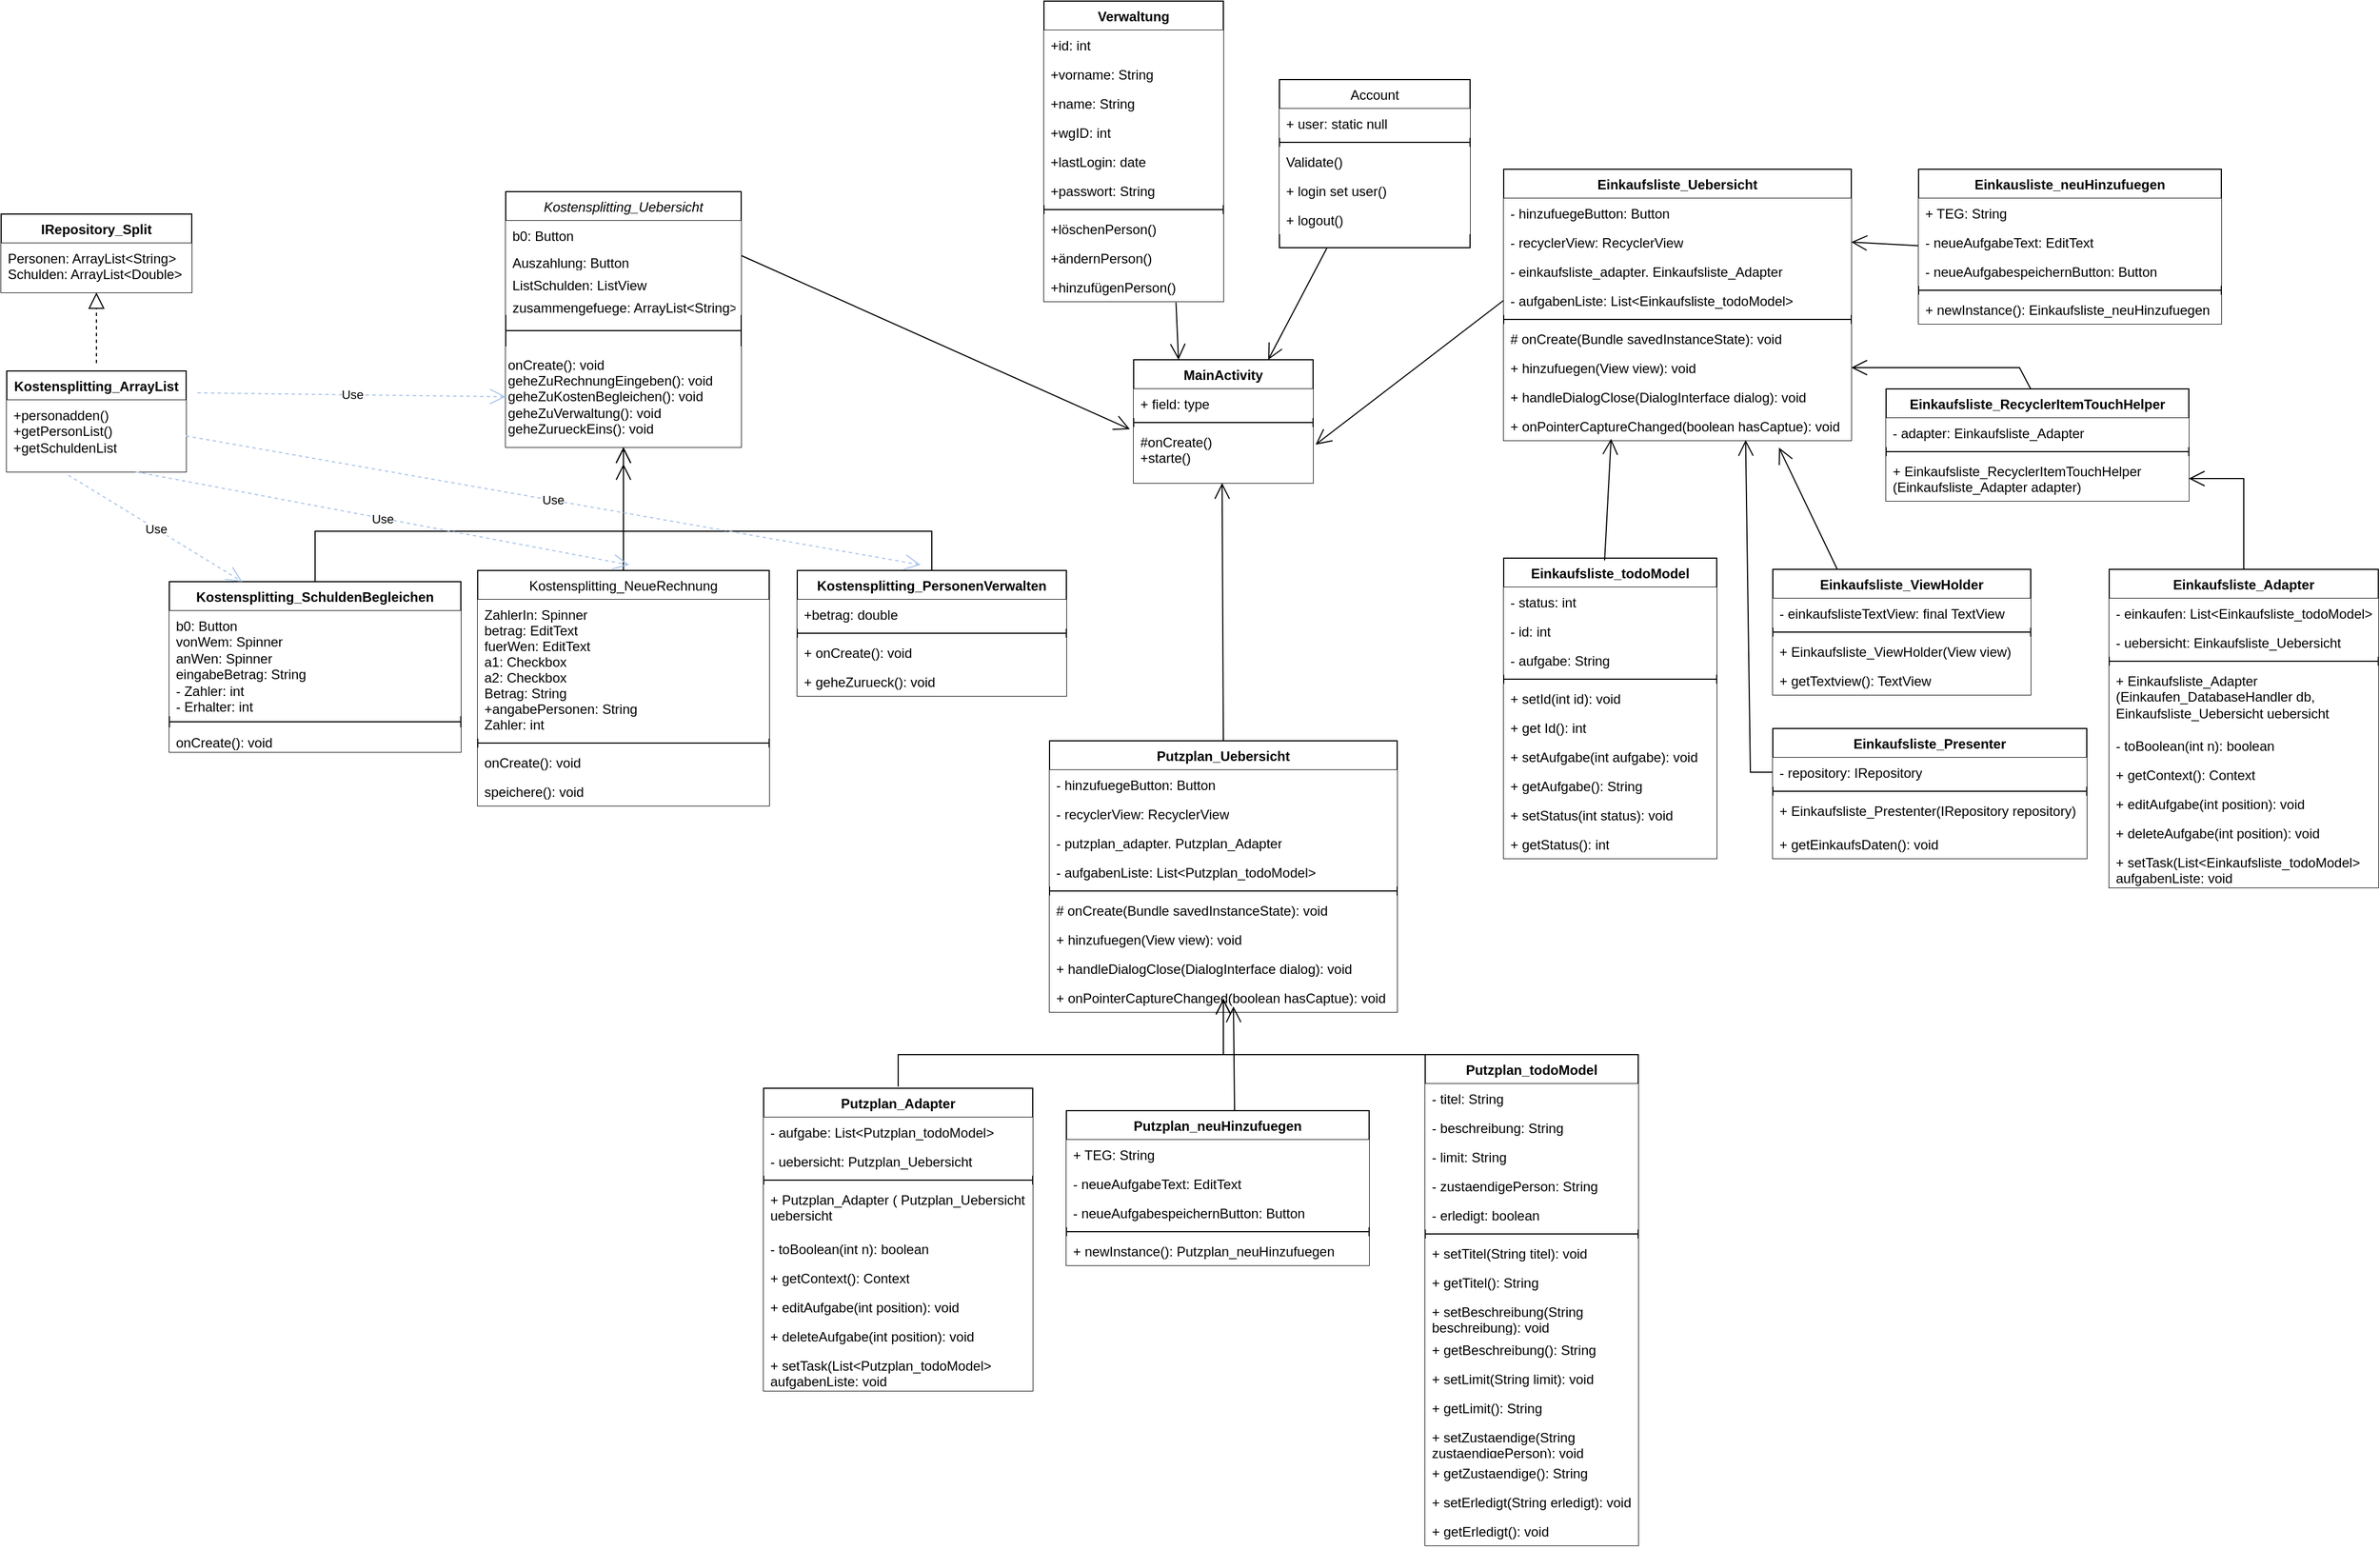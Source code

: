 <mxfile version="24.3.1" type="github">
  <diagram id="C5RBs43oDa-KdzZeNtuy" name="Page-1">
    <mxGraphModel dx="2658" dy="2179" grid="1" gridSize="10" guides="1" tooltips="1" connect="1" arrows="1" fold="1" page="1" pageScale="1" pageWidth="827" pageHeight="1169" math="0" shadow="0">
      <root>
        <mxCell id="WIyWlLk6GJQsqaUBKTNV-0" />
        <mxCell id="WIyWlLk6GJQsqaUBKTNV-1" parent="WIyWlLk6GJQsqaUBKTNV-0" />
        <mxCell id="zkfFHV4jXpPFQw0GAbJ--0" value="Kostensplitting_Uebersicht" style="swimlane;fontStyle=2;align=center;verticalAlign=top;childLayout=stackLayout;horizontal=1;startSize=26;horizontalStack=0;resizeParent=1;resizeLast=0;collapsible=1;marginBottom=0;rounded=0;shadow=0;strokeWidth=1;fillColor=#FFFFFF;" parent="WIyWlLk6GJQsqaUBKTNV-1" vertex="1">
          <mxGeometry x="-170" y="-260" width="210" height="228" as="geometry">
            <mxRectangle x="230" y="140" width="160" height="26" as="alternateBounds" />
          </mxGeometry>
        </mxCell>
        <mxCell id="ijsYjhyixQmzXL5z0HTV-18" value="b0: Button&#xa;" style="text;align=left;verticalAlign=top;spacingLeft=4;spacingRight=4;overflow=hidden;rotatable=0;points=[[0,0.5],[1,0.5]];portConstraint=eastwest;fillColor=#FFFFFF;" parent="zkfFHV4jXpPFQw0GAbJ--0" vertex="1">
          <mxGeometry y="26" width="210" height="24" as="geometry" />
        </mxCell>
        <mxCell id="ijsYjhyixQmzXL5z0HTV-19" value="Auszahlung: Button&#xa;" style="text;align=left;verticalAlign=top;spacingLeft=4;spacingRight=4;overflow=hidden;rotatable=0;points=[[0,0.5],[1,0.5]];portConstraint=eastwest;fillColor=#FFFFFF;" parent="zkfFHV4jXpPFQw0GAbJ--0" vertex="1">
          <mxGeometry y="50" width="210" height="20" as="geometry" />
        </mxCell>
        <mxCell id="ijsYjhyixQmzXL5z0HTV-20" value="ListSchulden: ListView" style="text;align=left;verticalAlign=top;spacingLeft=4;spacingRight=4;overflow=hidden;rotatable=0;points=[[0,0.5],[1,0.5]];portConstraint=eastwest;fillColor=#FFFFFF;" parent="zkfFHV4jXpPFQw0GAbJ--0" vertex="1">
          <mxGeometry y="70" width="210" height="20" as="geometry" />
        </mxCell>
        <mxCell id="ijsYjhyixQmzXL5z0HTV-21" value="zusammengefuege: ArrayList&lt;String&gt;" style="text;align=left;verticalAlign=top;spacingLeft=4;spacingRight=4;overflow=hidden;rotatable=0;points=[[0,0.5],[1,0.5]];portConstraint=eastwest;fillColor=#FFFFFF;" parent="zkfFHV4jXpPFQw0GAbJ--0" vertex="1">
          <mxGeometry y="90" width="210" height="20" as="geometry" />
        </mxCell>
        <mxCell id="zkfFHV4jXpPFQw0GAbJ--4" value="" style="line;html=1;strokeWidth=1;align=left;verticalAlign=middle;spacingTop=-1;spacingLeft=3;spacingRight=3;rotatable=0;labelPosition=right;points=[];portConstraint=eastwest;fillColor=#FFFFFF;" parent="zkfFHV4jXpPFQw0GAbJ--0" vertex="1">
          <mxGeometry y="110" width="210" height="28" as="geometry" />
        </mxCell>
        <mxCell id="4i2ipAUutpPGmhfnNIAb-0" value="onCreate(): void&lt;div&gt;geheZuRechnungEingeben()&lt;span style=&quot;background-color: initial;&quot;&gt;: void&lt;/span&gt;&lt;/div&gt;&lt;div&gt;geheZuKostenBegleichen()&lt;span style=&quot;background-color: initial;&quot;&gt;: void&lt;/span&gt;&lt;/div&gt;&lt;div&gt;geheZuVerwaltung()&lt;span style=&quot;background-color: initial;&quot;&gt;: void&lt;/span&gt;&lt;/div&gt;&lt;div&gt;geheZurueckEins()&lt;span style=&quot;background-color: initial;&quot;&gt;: void&lt;/span&gt;&lt;/div&gt;" style="text;html=1;align=left;verticalAlign=middle;whiteSpace=wrap;rounded=0;fillColor=#FFFFFF;" parent="zkfFHV4jXpPFQw0GAbJ--0" vertex="1">
          <mxGeometry y="138" width="210" height="90" as="geometry" />
        </mxCell>
        <mxCell id="zkfFHV4jXpPFQw0GAbJ--6" value="Kostensplitting_NeueRechnung" style="swimlane;fontStyle=0;align=center;verticalAlign=top;childLayout=stackLayout;horizontal=1;startSize=26;horizontalStack=0;resizeParent=1;resizeLast=0;collapsible=1;marginBottom=0;rounded=0;shadow=0;strokeWidth=1;fillColor=#FFFFFF;" parent="WIyWlLk6GJQsqaUBKTNV-1" vertex="1">
          <mxGeometry x="-195" y="78" width="260" height="210" as="geometry">
            <mxRectangle x="130" y="380" width="160" height="26" as="alternateBounds" />
          </mxGeometry>
        </mxCell>
        <mxCell id="zkfFHV4jXpPFQw0GAbJ--7" value="ZahlerIn: Spinner&#xa;betrag: EditText&#xa;fuerWen: EditText&#xa;a1: Checkbox&#xa;a2: Checkbox&#xa;Betrag: String&#xa;+angabePersonen: String&#xa;Zahler: int " style="text;align=left;verticalAlign=top;spacingLeft=4;spacingRight=4;overflow=hidden;rotatable=0;points=[[0,0.5],[1,0.5]];portConstraint=eastwest;fillColor=#FFFFFF;" parent="zkfFHV4jXpPFQw0GAbJ--6" vertex="1">
          <mxGeometry y="26" width="260" height="124" as="geometry" />
        </mxCell>
        <mxCell id="zkfFHV4jXpPFQw0GAbJ--9" value="" style="line;html=1;strokeWidth=1;align=left;verticalAlign=middle;spacingTop=-1;spacingLeft=3;spacingRight=3;rotatable=0;labelPosition=right;points=[];portConstraint=eastwest;fillColor=#FFFFFF;" parent="zkfFHV4jXpPFQw0GAbJ--6" vertex="1">
          <mxGeometry y="150" width="260" height="8" as="geometry" />
        </mxCell>
        <mxCell id="eNto33jxZARg2p6ZxDnQ-20" value="onCreate(): void" style="text;strokeColor=none;fillColor=#FFFFFF;align=left;verticalAlign=top;spacingLeft=4;spacingRight=4;overflow=hidden;rotatable=0;points=[[0,0.5],[1,0.5]];portConstraint=eastwest;whiteSpace=wrap;html=1;" parent="zkfFHV4jXpPFQw0GAbJ--6" vertex="1">
          <mxGeometry y="158" width="260" height="26" as="geometry" />
        </mxCell>
        <mxCell id="eNto33jxZARg2p6ZxDnQ-34" value="speichere(): void&lt;span style=&quot;white-space: pre;&quot;&gt;&#x9;&lt;/span&gt;" style="text;strokeColor=none;fillColor=#FFFFFF;align=left;verticalAlign=top;spacingLeft=4;spacingRight=4;overflow=hidden;rotatable=0;points=[[0,0.5],[1,0.5]];portConstraint=eastwest;whiteSpace=wrap;html=1;" parent="zkfFHV4jXpPFQw0GAbJ--6" vertex="1">
          <mxGeometry y="184" width="260" height="26" as="geometry" />
        </mxCell>
        <mxCell id="zkfFHV4jXpPFQw0GAbJ--17" value="Account" style="swimlane;fontStyle=0;align=center;verticalAlign=top;childLayout=stackLayout;horizontal=1;startSize=26;horizontalStack=0;resizeParent=1;resizeLast=0;collapsible=1;marginBottom=0;rounded=0;shadow=0;strokeWidth=1;fillColor=#FFFFFF;" parent="WIyWlLk6GJQsqaUBKTNV-1" vertex="1">
          <mxGeometry x="520" y="-360" width="170" height="150" as="geometry">
            <mxRectangle x="550" y="140" width="160" height="26" as="alternateBounds" />
          </mxGeometry>
        </mxCell>
        <mxCell id="eNto33jxZARg2p6ZxDnQ-41" value="+ user: static null" style="text;strokeColor=none;fillColor=#FFFFFF;align=left;verticalAlign=top;spacingLeft=4;spacingRight=4;overflow=hidden;rotatable=0;points=[[0,0.5],[1,0.5]];portConstraint=eastwest;whiteSpace=wrap;html=1;" parent="zkfFHV4jXpPFQw0GAbJ--17" vertex="1">
          <mxGeometry y="26" width="170" height="26" as="geometry" />
        </mxCell>
        <mxCell id="zkfFHV4jXpPFQw0GAbJ--23" value="" style="line;html=1;strokeWidth=1;align=left;verticalAlign=middle;spacingTop=-1;spacingLeft=3;spacingRight=3;rotatable=0;labelPosition=right;points=[];portConstraint=eastwest;fillColor=#FFFFFF;" parent="zkfFHV4jXpPFQw0GAbJ--17" vertex="1">
          <mxGeometry y="52" width="170" height="8" as="geometry" />
        </mxCell>
        <mxCell id="zkfFHV4jXpPFQw0GAbJ--24" value="Validate()" style="text;align=left;verticalAlign=top;spacingLeft=4;spacingRight=4;overflow=hidden;rotatable=0;points=[[0,0.5],[1,0.5]];portConstraint=eastwest;fillColor=#FFFFFF;" parent="zkfFHV4jXpPFQw0GAbJ--17" vertex="1">
          <mxGeometry y="60" width="170" height="26" as="geometry" />
        </mxCell>
        <mxCell id="eNto33jxZARg2p6ZxDnQ-42" value="+ login set user()" style="text;strokeColor=none;fillColor=#FFFFFF;align=left;verticalAlign=top;spacingLeft=4;spacingRight=4;overflow=hidden;rotatable=0;points=[[0,0.5],[1,0.5]];portConstraint=eastwest;whiteSpace=wrap;html=1;" parent="zkfFHV4jXpPFQw0GAbJ--17" vertex="1">
          <mxGeometry y="86" width="170" height="26" as="geometry" />
        </mxCell>
        <mxCell id="eNto33jxZARg2p6ZxDnQ-43" value="+ logout()" style="text;strokeColor=none;fillColor=#FFFFFF;align=left;verticalAlign=top;spacingLeft=4;spacingRight=4;overflow=hidden;rotatable=0;points=[[0,0.5],[1,0.5]];portConstraint=eastwest;whiteSpace=wrap;html=1;" parent="zkfFHV4jXpPFQw0GAbJ--17" vertex="1">
          <mxGeometry y="112" width="170" height="26" as="geometry" />
        </mxCell>
        <mxCell id="eNto33jxZARg2p6ZxDnQ-1" value="Verwaltung" style="swimlane;fontStyle=1;align=center;verticalAlign=top;childLayout=stackLayout;horizontal=1;startSize=26;horizontalStack=0;resizeParent=1;resizeParentMax=0;resizeLast=0;collapsible=1;marginBottom=0;whiteSpace=wrap;html=1;fillColor=#FFFFFF;" parent="WIyWlLk6GJQsqaUBKTNV-1" vertex="1">
          <mxGeometry x="310" y="-430" width="160" height="268" as="geometry" />
        </mxCell>
        <mxCell id="eNto33jxZARg2p6ZxDnQ-39" value="+id: int" style="text;strokeColor=none;fillColor=#FFFFFF;align=left;verticalAlign=top;spacingLeft=4;spacingRight=4;overflow=hidden;rotatable=0;points=[[0,0.5],[1,0.5]];portConstraint=eastwest;whiteSpace=wrap;html=1;" parent="eNto33jxZARg2p6ZxDnQ-1" vertex="1">
          <mxGeometry y="26" width="160" height="26" as="geometry" />
        </mxCell>
        <mxCell id="bwp8V1A8Cei6B6PAGqah-0" value="+vorname: String" style="text;strokeColor=none;fillColor=#FFFFFF;align=left;verticalAlign=top;spacingLeft=4;spacingRight=4;overflow=hidden;rotatable=0;points=[[0,0.5],[1,0.5]];portConstraint=eastwest;whiteSpace=wrap;html=1;" parent="eNto33jxZARg2p6ZxDnQ-1" vertex="1">
          <mxGeometry y="52" width="160" height="26" as="geometry" />
        </mxCell>
        <mxCell id="bwp8V1A8Cei6B6PAGqah-1" value="+name: String" style="text;strokeColor=none;fillColor=#FFFFFF;align=left;verticalAlign=top;spacingLeft=4;spacingRight=4;overflow=hidden;rotatable=0;points=[[0,0.5],[1,0.5]];portConstraint=eastwest;whiteSpace=wrap;html=1;" parent="eNto33jxZARg2p6ZxDnQ-1" vertex="1">
          <mxGeometry y="78" width="160" height="26" as="geometry" />
        </mxCell>
        <mxCell id="bwp8V1A8Cei6B6PAGqah-2" value="+wgID: int" style="text;strokeColor=none;fillColor=#FFFFFF;align=left;verticalAlign=top;spacingLeft=4;spacingRight=4;overflow=hidden;rotatable=0;points=[[0,0.5],[1,0.5]];portConstraint=eastwest;whiteSpace=wrap;html=1;" parent="eNto33jxZARg2p6ZxDnQ-1" vertex="1">
          <mxGeometry y="104" width="160" height="26" as="geometry" />
        </mxCell>
        <mxCell id="bwp8V1A8Cei6B6PAGqah-3" value="+lastLogin: date" style="text;strokeColor=none;fillColor=#FFFFFF;align=left;verticalAlign=top;spacingLeft=4;spacingRight=4;overflow=hidden;rotatable=0;points=[[0,0.5],[1,0.5]];portConstraint=eastwest;whiteSpace=wrap;html=1;" parent="eNto33jxZARg2p6ZxDnQ-1" vertex="1">
          <mxGeometry y="130" width="160" height="26" as="geometry" />
        </mxCell>
        <mxCell id="bwp8V1A8Cei6B6PAGqah-4" value="+passwort: String" style="text;strokeColor=none;fillColor=#FFFFFF;align=left;verticalAlign=top;spacingLeft=4;spacingRight=4;overflow=hidden;rotatable=0;points=[[0,0.5],[1,0.5]];portConstraint=eastwest;whiteSpace=wrap;html=1;" parent="eNto33jxZARg2p6ZxDnQ-1" vertex="1">
          <mxGeometry y="156" width="160" height="26" as="geometry" />
        </mxCell>
        <mxCell id="eNto33jxZARg2p6ZxDnQ-3" value="" style="line;strokeWidth=1;fillColor=#FFFFFF;align=left;verticalAlign=middle;spacingTop=-1;spacingLeft=3;spacingRight=3;rotatable=0;labelPosition=right;points=[];portConstraint=eastwest;strokeColor=inherit;" parent="eNto33jxZARg2p6ZxDnQ-1" vertex="1">
          <mxGeometry y="182" width="160" height="8" as="geometry" />
        </mxCell>
        <mxCell id="eNto33jxZARg2p6ZxDnQ-40" value="+löschenPerson()" style="text;strokeColor=none;fillColor=#FFFFFF;align=left;verticalAlign=top;spacingLeft=4;spacingRight=4;overflow=hidden;rotatable=0;points=[[0,0.5],[1,0.5]];portConstraint=eastwest;whiteSpace=wrap;html=1;" parent="eNto33jxZARg2p6ZxDnQ-1" vertex="1">
          <mxGeometry y="190" width="160" height="26" as="geometry" />
        </mxCell>
        <mxCell id="bwp8V1A8Cei6B6PAGqah-5" value="+ändernPerson()" style="text;strokeColor=none;fillColor=#FFFFFF;align=left;verticalAlign=top;spacingLeft=4;spacingRight=4;overflow=hidden;rotatable=0;points=[[0,0.5],[1,0.5]];portConstraint=eastwest;whiteSpace=wrap;html=1;" parent="eNto33jxZARg2p6ZxDnQ-1" vertex="1">
          <mxGeometry y="216" width="160" height="26" as="geometry" />
        </mxCell>
        <mxCell id="eNto33jxZARg2p6ZxDnQ-4" value="+hinzufügenPerson()" style="text;strokeColor=none;fillColor=#FFFFFF;align=left;verticalAlign=top;spacingLeft=4;spacingRight=4;overflow=hidden;rotatable=0;points=[[0,0.5],[1,0.5]];portConstraint=eastwest;whiteSpace=wrap;html=1;" parent="eNto33jxZARg2p6ZxDnQ-1" vertex="1">
          <mxGeometry y="242" width="160" height="26" as="geometry" />
        </mxCell>
        <mxCell id="eNto33jxZARg2p6ZxDnQ-10" value="Einkaufsliste_Uebersicht" style="swimlane;fontStyle=1;align=center;verticalAlign=top;childLayout=stackLayout;horizontal=1;startSize=26;horizontalStack=0;resizeParent=1;resizeParentMax=0;resizeLast=0;collapsible=1;marginBottom=0;whiteSpace=wrap;html=1;fillColor=#FFFFFF;" parent="WIyWlLk6GJQsqaUBKTNV-1" vertex="1">
          <mxGeometry x="720" y="-280" width="310" height="242" as="geometry" />
        </mxCell>
        <mxCell id="eNto33jxZARg2p6ZxDnQ-11" value="- hinzufuegeButton: Button" style="text;strokeColor=none;fillColor=#FFFFFF;align=left;verticalAlign=top;spacingLeft=4;spacingRight=4;overflow=hidden;rotatable=0;points=[[0,0.5],[1,0.5]];portConstraint=eastwest;whiteSpace=wrap;html=1;" parent="eNto33jxZARg2p6ZxDnQ-10" vertex="1">
          <mxGeometry y="26" width="310" height="26" as="geometry" />
        </mxCell>
        <mxCell id="eNto33jxZARg2p6ZxDnQ-24" value="- recyclerView: RecyclerView" style="text;strokeColor=none;fillColor=#FFFFFF;align=left;verticalAlign=top;spacingLeft=4;spacingRight=4;overflow=hidden;rotatable=0;points=[[0,0.5],[1,0.5]];portConstraint=eastwest;whiteSpace=wrap;html=1;" parent="eNto33jxZARg2p6ZxDnQ-10" vertex="1">
          <mxGeometry y="52" width="310" height="26" as="geometry" />
        </mxCell>
        <mxCell id="vu3w7tZgUGoC49IpefYm-3" value="- einkaufsliste_adapter. Einkaufsliste_Adapter" style="text;strokeColor=none;fillColor=#FFFFFF;align=left;verticalAlign=top;spacingLeft=4;spacingRight=4;overflow=hidden;rotatable=0;points=[[0,0.5],[1,0.5]];portConstraint=eastwest;whiteSpace=wrap;html=1;" parent="eNto33jxZARg2p6ZxDnQ-10" vertex="1">
          <mxGeometry y="78" width="310" height="26" as="geometry" />
        </mxCell>
        <mxCell id="vu3w7tZgUGoC49IpefYm-5" value="- aufgabenListe: List&amp;lt;Einkaufsliste_todoModel&amp;gt;" style="text;strokeColor=none;fillColor=#FFFFFF;align=left;verticalAlign=top;spacingLeft=4;spacingRight=4;overflow=hidden;rotatable=0;points=[[0,0.5],[1,0.5]];portConstraint=eastwest;whiteSpace=wrap;html=1;" parent="eNto33jxZARg2p6ZxDnQ-10" vertex="1">
          <mxGeometry y="104" width="310" height="26" as="geometry" />
        </mxCell>
        <mxCell id="eNto33jxZARg2p6ZxDnQ-12" value="" style="line;strokeWidth=1;fillColor=#FFFFFF;align=left;verticalAlign=middle;spacingTop=-1;spacingLeft=3;spacingRight=3;rotatable=0;labelPosition=right;points=[];portConstraint=eastwest;strokeColor=inherit;" parent="eNto33jxZARg2p6ZxDnQ-10" vertex="1">
          <mxGeometry y="130" width="310" height="8" as="geometry" />
        </mxCell>
        <mxCell id="eNto33jxZARg2p6ZxDnQ-13" value="# onCreate(Bundle savedInstanceState): void" style="text;strokeColor=none;fillColor=#FFFFFF;align=left;verticalAlign=top;spacingLeft=4;spacingRight=4;overflow=hidden;rotatable=0;points=[[0,0.5],[1,0.5]];portConstraint=eastwest;whiteSpace=wrap;html=1;" parent="eNto33jxZARg2p6ZxDnQ-10" vertex="1">
          <mxGeometry y="138" width="310" height="26" as="geometry" />
        </mxCell>
        <mxCell id="eNto33jxZARg2p6ZxDnQ-25" value="+ hinzufuegen(View view): void" style="text;strokeColor=none;fillColor=#FFFFFF;align=left;verticalAlign=top;spacingLeft=4;spacingRight=4;overflow=hidden;rotatable=0;points=[[0,0.5],[1,0.5]];portConstraint=eastwest;whiteSpace=wrap;html=1;" parent="eNto33jxZARg2p6ZxDnQ-10" vertex="1">
          <mxGeometry y="164" width="310" height="26" as="geometry" />
        </mxCell>
        <mxCell id="eNto33jxZARg2p6ZxDnQ-26" value="+ handleDialogClose(DialogInterface dialog): void" style="text;strokeColor=none;fillColor=#FFFFFF;align=left;verticalAlign=top;spacingLeft=4;spacingRight=4;overflow=hidden;rotatable=0;points=[[0,0.5],[1,0.5]];portConstraint=eastwest;whiteSpace=wrap;html=1;" parent="eNto33jxZARg2p6ZxDnQ-10" vertex="1">
          <mxGeometry y="190" width="310" height="26" as="geometry" />
        </mxCell>
        <mxCell id="vu3w7tZgUGoC49IpefYm-7" value="+ onPointerCaptureChanged(boolean hasCaptue): void" style="text;strokeColor=none;fillColor=#FFFFFF;align=left;verticalAlign=top;spacingLeft=4;spacingRight=4;overflow=hidden;rotatable=0;points=[[0,0.5],[1,0.5]];portConstraint=eastwest;whiteSpace=wrap;html=1;" parent="eNto33jxZARg2p6ZxDnQ-10" vertex="1">
          <mxGeometry y="216" width="310" height="26" as="geometry" />
        </mxCell>
        <mxCell id="eNto33jxZARg2p6ZxDnQ-15" value="MainActivity" style="swimlane;fontStyle=1;align=center;verticalAlign=top;childLayout=stackLayout;horizontal=1;startSize=26;horizontalStack=0;resizeParent=1;resizeParentMax=0;resizeLast=0;collapsible=1;marginBottom=0;whiteSpace=wrap;html=1;fillColor=#FFFFFF;" parent="WIyWlLk6GJQsqaUBKTNV-1" vertex="1">
          <mxGeometry x="390" y="-110" width="160" height="110" as="geometry" />
        </mxCell>
        <mxCell id="eNto33jxZARg2p6ZxDnQ-16" value="+ field: type" style="text;strokeColor=none;fillColor=#FFFFFF;align=left;verticalAlign=top;spacingLeft=4;spacingRight=4;overflow=hidden;rotatable=0;points=[[0,0.5],[1,0.5]];portConstraint=eastwest;whiteSpace=wrap;html=1;" parent="eNto33jxZARg2p6ZxDnQ-15" vertex="1">
          <mxGeometry y="26" width="160" height="26" as="geometry" />
        </mxCell>
        <mxCell id="eNto33jxZARg2p6ZxDnQ-17" value="" style="line;strokeWidth=1;fillColor=#FFFFFF;align=left;verticalAlign=middle;spacingTop=-1;spacingLeft=3;spacingRight=3;rotatable=0;labelPosition=right;points=[];portConstraint=eastwest;strokeColor=inherit;" parent="eNto33jxZARg2p6ZxDnQ-15" vertex="1">
          <mxGeometry y="52" width="160" height="8" as="geometry" />
        </mxCell>
        <mxCell id="eNto33jxZARg2p6ZxDnQ-18" value="#onCreate()&lt;div&gt;+starte()&lt;/div&gt;" style="text;strokeColor=none;fillColor=#FFFFFF;align=left;verticalAlign=top;spacingLeft=4;spacingRight=4;overflow=hidden;rotatable=0;points=[[0,0.5],[1,0.5]];portConstraint=eastwest;whiteSpace=wrap;html=1;" parent="eNto33jxZARg2p6ZxDnQ-15" vertex="1">
          <mxGeometry y="60" width="160" height="50" as="geometry" />
        </mxCell>
        <mxCell id="eNto33jxZARg2p6ZxDnQ-44" value="Kostensplitting_PersonenVerwalten" style="swimlane;fontStyle=1;align=center;verticalAlign=top;childLayout=stackLayout;horizontal=1;startSize=26;horizontalStack=0;resizeParent=1;resizeParentMax=0;resizeLast=0;collapsible=1;marginBottom=0;whiteSpace=wrap;html=1;fillColor=#FFFFFF;" parent="WIyWlLk6GJQsqaUBKTNV-1" vertex="1">
          <mxGeometry x="90" y="78" width="240" height="112" as="geometry" />
        </mxCell>
        <mxCell id="eNto33jxZARg2p6ZxDnQ-45" value="+betrag: double" style="text;strokeColor=none;fillColor=#FFFFFF;align=left;verticalAlign=top;spacingLeft=4;spacingRight=4;overflow=hidden;rotatable=0;points=[[0,0.5],[1,0.5]];portConstraint=eastwest;whiteSpace=wrap;html=1;" parent="eNto33jxZARg2p6ZxDnQ-44" vertex="1">
          <mxGeometry y="26" width="240" height="26" as="geometry" />
        </mxCell>
        <mxCell id="eNto33jxZARg2p6ZxDnQ-46" value="" style="line;strokeWidth=1;fillColor=#FFFFFF;align=left;verticalAlign=middle;spacingTop=-1;spacingLeft=3;spacingRight=3;rotatable=0;labelPosition=right;points=[];portConstraint=eastwest;strokeColor=inherit;" parent="eNto33jxZARg2p6ZxDnQ-44" vertex="1">
          <mxGeometry y="52" width="240" height="8" as="geometry" />
        </mxCell>
        <mxCell id="eNto33jxZARg2p6ZxDnQ-47" value="+ onCreate(): void" style="text;strokeColor=none;fillColor=#FFFFFF;align=left;verticalAlign=top;spacingLeft=4;spacingRight=4;overflow=hidden;rotatable=0;points=[[0,0.5],[1,0.5]];portConstraint=eastwest;whiteSpace=wrap;html=1;" parent="eNto33jxZARg2p6ZxDnQ-44" vertex="1">
          <mxGeometry y="60" width="240" height="26" as="geometry" />
        </mxCell>
        <mxCell id="eNto33jxZARg2p6ZxDnQ-48" value="+ geheZurueck(): void" style="text;strokeColor=none;fillColor=#FFFFFF;align=left;verticalAlign=top;spacingLeft=4;spacingRight=4;overflow=hidden;rotatable=0;points=[[0,0.5],[1,0.5]];portConstraint=eastwest;whiteSpace=wrap;html=1;" parent="eNto33jxZARg2p6ZxDnQ-44" vertex="1">
          <mxGeometry y="86" width="240" height="26" as="geometry" />
        </mxCell>
        <mxCell id="vu3w7tZgUGoC49IpefYm-12" value="Einkaufsliste_todoModel" style="swimlane;fontStyle=1;align=center;verticalAlign=top;childLayout=stackLayout;horizontal=1;startSize=26;horizontalStack=0;resizeParent=1;resizeParentMax=0;resizeLast=0;collapsible=1;marginBottom=0;whiteSpace=wrap;html=1;fillColor=#FFFFFF;" parent="WIyWlLk6GJQsqaUBKTNV-1" vertex="1">
          <mxGeometry x="720" y="67" width="190" height="268" as="geometry" />
        </mxCell>
        <mxCell id="vu3w7tZgUGoC49IpefYm-20" value="- status: int" style="text;strokeColor=none;fillColor=#FFFFFF;align=left;verticalAlign=top;spacingLeft=4;spacingRight=4;overflow=hidden;rotatable=0;points=[[0,0.5],[1,0.5]];portConstraint=eastwest;whiteSpace=wrap;html=1;" parent="vu3w7tZgUGoC49IpefYm-12" vertex="1">
          <mxGeometry y="26" width="190" height="26" as="geometry" />
        </mxCell>
        <mxCell id="vu3w7tZgUGoC49IpefYm-13" value="- id: int" style="text;strokeColor=none;fillColor=#FFFFFF;align=left;verticalAlign=top;spacingLeft=4;spacingRight=4;overflow=hidden;rotatable=0;points=[[0,0.5],[1,0.5]];portConstraint=eastwest;whiteSpace=wrap;html=1;" parent="vu3w7tZgUGoC49IpefYm-12" vertex="1">
          <mxGeometry y="52" width="190" height="26" as="geometry" />
        </mxCell>
        <mxCell id="vu3w7tZgUGoC49IpefYm-21" value="- aufgabe: String" style="text;strokeColor=none;fillColor=#FFFFFF;align=left;verticalAlign=top;spacingLeft=4;spacingRight=4;overflow=hidden;rotatable=0;points=[[0,0.5],[1,0.5]];portConstraint=eastwest;whiteSpace=wrap;html=1;" parent="vu3w7tZgUGoC49IpefYm-12" vertex="1">
          <mxGeometry y="78" width="190" height="26" as="geometry" />
        </mxCell>
        <mxCell id="vu3w7tZgUGoC49IpefYm-14" value="" style="line;strokeWidth=1;fillColor=#FFFFFF;align=left;verticalAlign=middle;spacingTop=-1;spacingLeft=3;spacingRight=3;rotatable=0;labelPosition=right;points=[];portConstraint=eastwest;strokeColor=inherit;" parent="vu3w7tZgUGoC49IpefYm-12" vertex="1">
          <mxGeometry y="104" width="190" height="8" as="geometry" />
        </mxCell>
        <mxCell id="vu3w7tZgUGoC49IpefYm-23" value="+ setId(int id): void" style="text;strokeColor=none;fillColor=#FFFFFF;align=left;verticalAlign=top;spacingLeft=4;spacingRight=4;overflow=hidden;rotatable=0;points=[[0,0.5],[1,0.5]];portConstraint=eastwest;whiteSpace=wrap;html=1;" parent="vu3w7tZgUGoC49IpefYm-12" vertex="1">
          <mxGeometry y="112" width="190" height="26" as="geometry" />
        </mxCell>
        <mxCell id="vu3w7tZgUGoC49IpefYm-22" value="+ get Id(): int" style="text;strokeColor=none;fillColor=#FFFFFF;align=left;verticalAlign=top;spacingLeft=4;spacingRight=4;overflow=hidden;rotatable=0;points=[[0,0.5],[1,0.5]];portConstraint=eastwest;whiteSpace=wrap;html=1;" parent="vu3w7tZgUGoC49IpefYm-12" vertex="1">
          <mxGeometry y="138" width="190" height="26" as="geometry" />
        </mxCell>
        <mxCell id="vu3w7tZgUGoC49IpefYm-24" value="+ setAufgabe(int aufgabe): void" style="text;strokeColor=none;fillColor=#FFFFFF;align=left;verticalAlign=top;spacingLeft=4;spacingRight=4;overflow=hidden;rotatable=0;points=[[0,0.5],[1,0.5]];portConstraint=eastwest;whiteSpace=wrap;html=1;" parent="vu3w7tZgUGoC49IpefYm-12" vertex="1">
          <mxGeometry y="164" width="190" height="26" as="geometry" />
        </mxCell>
        <mxCell id="vu3w7tZgUGoC49IpefYm-25" value="+ getAufgabe(): String" style="text;strokeColor=none;fillColor=#FFFFFF;align=left;verticalAlign=top;spacingLeft=4;spacingRight=4;overflow=hidden;rotatable=0;points=[[0,0.5],[1,0.5]];portConstraint=eastwest;whiteSpace=wrap;html=1;" parent="vu3w7tZgUGoC49IpefYm-12" vertex="1">
          <mxGeometry y="190" width="190" height="26" as="geometry" />
        </mxCell>
        <mxCell id="vu3w7tZgUGoC49IpefYm-15" value="+ setStatus(int status): void" style="text;strokeColor=none;fillColor=#FFFFFF;align=left;verticalAlign=top;spacingLeft=4;spacingRight=4;overflow=hidden;rotatable=0;points=[[0,0.5],[1,0.5]];portConstraint=eastwest;whiteSpace=wrap;html=1;" parent="vu3w7tZgUGoC49IpefYm-12" vertex="1">
          <mxGeometry y="216" width="190" height="26" as="geometry" />
        </mxCell>
        <mxCell id="vu3w7tZgUGoC49IpefYm-26" value="+ getStatus(): int" style="text;strokeColor=none;fillColor=#FFFFFF;align=left;verticalAlign=top;spacingLeft=4;spacingRight=4;overflow=hidden;rotatable=0;points=[[0,0.5],[1,0.5]];portConstraint=eastwest;whiteSpace=wrap;html=1;" parent="vu3w7tZgUGoC49IpefYm-12" vertex="1">
          <mxGeometry y="242" width="190" height="26" as="geometry" />
        </mxCell>
        <mxCell id="vu3w7tZgUGoC49IpefYm-27" value="Einkaufsliste_ViewHolder" style="swimlane;fontStyle=1;align=center;verticalAlign=top;childLayout=stackLayout;horizontal=1;startSize=26;horizontalStack=0;resizeParent=1;resizeParentMax=0;resizeLast=0;collapsible=1;marginBottom=0;whiteSpace=wrap;html=1;fillColor=#FFFFFF;" parent="WIyWlLk6GJQsqaUBKTNV-1" vertex="1">
          <mxGeometry x="960" y="77" width="230" height="112" as="geometry" />
        </mxCell>
        <mxCell id="vu3w7tZgUGoC49IpefYm-28" value="- einkaufslisteTextView: final TextView" style="text;strokeColor=none;fillColor=#FFFFFF;align=left;verticalAlign=top;spacingLeft=4;spacingRight=4;overflow=hidden;rotatable=0;points=[[0,0.5],[1,0.5]];portConstraint=eastwest;whiteSpace=wrap;html=1;" parent="vu3w7tZgUGoC49IpefYm-27" vertex="1">
          <mxGeometry y="26" width="230" height="26" as="geometry" />
        </mxCell>
        <mxCell id="vu3w7tZgUGoC49IpefYm-29" value="" style="line;strokeWidth=1;fillColor=#FFFFFF;align=left;verticalAlign=middle;spacingTop=-1;spacingLeft=3;spacingRight=3;rotatable=0;labelPosition=right;points=[];portConstraint=eastwest;strokeColor=inherit;" parent="vu3w7tZgUGoC49IpefYm-27" vertex="1">
          <mxGeometry y="52" width="230" height="8" as="geometry" />
        </mxCell>
        <mxCell id="vu3w7tZgUGoC49IpefYm-30" value="+ Einkaufsliste_ViewHolder(View view)" style="text;strokeColor=none;fillColor=#FFFFFF;align=left;verticalAlign=top;spacingLeft=4;spacingRight=4;overflow=hidden;rotatable=0;points=[[0,0.5],[1,0.5]];portConstraint=eastwest;whiteSpace=wrap;html=1;" parent="vu3w7tZgUGoC49IpefYm-27" vertex="1">
          <mxGeometry y="60" width="230" height="26" as="geometry" />
        </mxCell>
        <mxCell id="vu3w7tZgUGoC49IpefYm-31" value="+ getTextview(): TextView" style="text;strokeColor=none;fillColor=#FFFFFF;align=left;verticalAlign=top;spacingLeft=4;spacingRight=4;overflow=hidden;rotatable=0;points=[[0,0.5],[1,0.5]];portConstraint=eastwest;whiteSpace=wrap;html=1;" parent="vu3w7tZgUGoC49IpefYm-27" vertex="1">
          <mxGeometry y="86" width="230" height="26" as="geometry" />
        </mxCell>
        <mxCell id="vu3w7tZgUGoC49IpefYm-32" value="Einkaufsliste_Presenter" style="swimlane;fontStyle=1;align=center;verticalAlign=top;childLayout=stackLayout;horizontal=1;startSize=26;horizontalStack=0;resizeParent=1;resizeParentMax=0;resizeLast=0;collapsible=1;marginBottom=0;whiteSpace=wrap;html=1;fillColor=#FFFFFF;" parent="WIyWlLk6GJQsqaUBKTNV-1" vertex="1">
          <mxGeometry x="960" y="219" width="280" height="116" as="geometry" />
        </mxCell>
        <mxCell id="vu3w7tZgUGoC49IpefYm-33" value="- repository: IRepository" style="text;strokeColor=none;fillColor=#FFFFFF;align=left;verticalAlign=top;spacingLeft=4;spacingRight=4;overflow=hidden;rotatable=0;points=[[0,0.5],[1,0.5]];portConstraint=eastwest;whiteSpace=wrap;html=1;" parent="vu3w7tZgUGoC49IpefYm-32" vertex="1">
          <mxGeometry y="26" width="280" height="26" as="geometry" />
        </mxCell>
        <mxCell id="vu3w7tZgUGoC49IpefYm-34" value="" style="line;strokeWidth=1;fillColor=#FFFFFF;align=left;verticalAlign=middle;spacingTop=-1;spacingLeft=3;spacingRight=3;rotatable=0;labelPosition=right;points=[];portConstraint=eastwest;strokeColor=inherit;" parent="vu3w7tZgUGoC49IpefYm-32" vertex="1">
          <mxGeometry y="52" width="280" height="8" as="geometry" />
        </mxCell>
        <mxCell id="vu3w7tZgUGoC49IpefYm-35" value="+ Einkaufsliste_Prestenter(IRepository repository)" style="text;strokeColor=none;fillColor=#FFFFFF;align=left;verticalAlign=top;spacingLeft=4;spacingRight=4;overflow=hidden;rotatable=0;points=[[0,0.5],[1,0.5]];portConstraint=eastwest;whiteSpace=wrap;html=1;" parent="vu3w7tZgUGoC49IpefYm-32" vertex="1">
          <mxGeometry y="60" width="280" height="30" as="geometry" />
        </mxCell>
        <mxCell id="vu3w7tZgUGoC49IpefYm-36" value="+ getEinkaufsDaten(): void" style="text;strokeColor=none;fillColor=#FFFFFF;align=left;verticalAlign=top;spacingLeft=4;spacingRight=4;overflow=hidden;rotatable=0;points=[[0,0.5],[1,0.5]];portConstraint=eastwest;whiteSpace=wrap;html=1;" parent="vu3w7tZgUGoC49IpefYm-32" vertex="1">
          <mxGeometry y="90" width="280" height="26" as="geometry" />
        </mxCell>
        <mxCell id="vu3w7tZgUGoC49IpefYm-37" value="Einkausliste_neuHinzufuegen" style="swimlane;fontStyle=1;align=center;verticalAlign=top;childLayout=stackLayout;horizontal=1;startSize=26;horizontalStack=0;resizeParent=1;resizeParentMax=0;resizeLast=0;collapsible=1;marginBottom=0;whiteSpace=wrap;html=1;fillColor=#FFFFFF;" parent="WIyWlLk6GJQsqaUBKTNV-1" vertex="1">
          <mxGeometry x="1090" y="-280" width="270" height="138" as="geometry" />
        </mxCell>
        <mxCell id="vu3w7tZgUGoC49IpefYm-38" value="+ TEG: String" style="text;strokeColor=none;fillColor=#FFFFFF;align=left;verticalAlign=top;spacingLeft=4;spacingRight=4;overflow=hidden;rotatable=0;points=[[0,0.5],[1,0.5]];portConstraint=eastwest;whiteSpace=wrap;html=1;" parent="vu3w7tZgUGoC49IpefYm-37" vertex="1">
          <mxGeometry y="26" width="270" height="26" as="geometry" />
        </mxCell>
        <mxCell id="vu3w7tZgUGoC49IpefYm-41" value="- neueAufgabeText: EditText" style="text;strokeColor=none;fillColor=#FFFFFF;align=left;verticalAlign=top;spacingLeft=4;spacingRight=4;overflow=hidden;rotatable=0;points=[[0,0.5],[1,0.5]];portConstraint=eastwest;whiteSpace=wrap;html=1;" parent="vu3w7tZgUGoC49IpefYm-37" vertex="1">
          <mxGeometry y="52" width="270" height="26" as="geometry" />
        </mxCell>
        <mxCell id="2Px9lZbCfMHClRGpWJU8-19" value="" style="endArrow=open;endFill=1;endSize=12;html=1;rounded=0;entryX=1;entryY=0.5;entryDx=0;entryDy=0;fillColor=#FFFFFF;" edge="1" parent="vu3w7tZgUGoC49IpefYm-37" target="eNto33jxZARg2p6ZxDnQ-24">
          <mxGeometry width="160" relative="1" as="geometry">
            <mxPoint y="68.29" as="sourcePoint" />
            <mxPoint x="160" y="68.29" as="targetPoint" />
          </mxGeometry>
        </mxCell>
        <mxCell id="vu3w7tZgUGoC49IpefYm-42" value="- neueAufgabespeichernButton: Button" style="text;strokeColor=none;fillColor=#FFFFFF;align=left;verticalAlign=top;spacingLeft=4;spacingRight=4;overflow=hidden;rotatable=0;points=[[0,0.5],[1,0.5]];portConstraint=eastwest;whiteSpace=wrap;html=1;" parent="vu3w7tZgUGoC49IpefYm-37" vertex="1">
          <mxGeometry y="78" width="270" height="26" as="geometry" />
        </mxCell>
        <mxCell id="vu3w7tZgUGoC49IpefYm-39" value="" style="line;strokeWidth=1;fillColor=#FFFFFF;align=left;verticalAlign=middle;spacingTop=-1;spacingLeft=3;spacingRight=3;rotatable=0;labelPosition=right;points=[];portConstraint=eastwest;strokeColor=inherit;" parent="vu3w7tZgUGoC49IpefYm-37" vertex="1">
          <mxGeometry y="104" width="270" height="8" as="geometry" />
        </mxCell>
        <mxCell id="vu3w7tZgUGoC49IpefYm-40" value="+ newInstance(): Einkaufsliste_neuHinzufuegen" style="text;strokeColor=none;fillColor=#FFFFFF;align=left;verticalAlign=top;spacingLeft=4;spacingRight=4;overflow=hidden;rotatable=0;points=[[0,0.5],[1,0.5]];portConstraint=eastwest;whiteSpace=wrap;html=1;" parent="vu3w7tZgUGoC49IpefYm-37" vertex="1">
          <mxGeometry y="112" width="270" height="26" as="geometry" />
        </mxCell>
        <mxCell id="vu3w7tZgUGoC49IpefYm-45" value="Einkaufsliste_RecyclerItemTouchHelper" style="swimlane;fontStyle=1;align=center;verticalAlign=top;childLayout=stackLayout;horizontal=1;startSize=26;horizontalStack=0;resizeParent=1;resizeParentMax=0;resizeLast=0;collapsible=1;marginBottom=0;whiteSpace=wrap;html=1;fillColor=#FFFFFF;" parent="WIyWlLk6GJQsqaUBKTNV-1" vertex="1">
          <mxGeometry x="1061" y="-84" width="270" height="100" as="geometry" />
        </mxCell>
        <mxCell id="2Px9lZbCfMHClRGpWJU8-20" value="" style="endArrow=open;endFill=1;endSize=12;html=1;rounded=0;entryX=1;entryY=0.5;entryDx=0;entryDy=0;fillColor=#FFFFFF;" edge="1" parent="vu3w7tZgUGoC49IpefYm-45" target="eNto33jxZARg2p6ZxDnQ-25">
          <mxGeometry width="160" relative="1" as="geometry">
            <mxPoint x="129" as="sourcePoint" />
            <mxPoint x="289" as="targetPoint" />
            <Array as="points">
              <mxPoint x="119" y="-19" />
            </Array>
          </mxGeometry>
        </mxCell>
        <mxCell id="vu3w7tZgUGoC49IpefYm-46" value="- adapter: Einkaufsliste_Adapter" style="text;strokeColor=none;fillColor=#FFFFFF;align=left;verticalAlign=top;spacingLeft=4;spacingRight=4;overflow=hidden;rotatable=0;points=[[0,0.5],[1,0.5]];portConstraint=eastwest;whiteSpace=wrap;html=1;" parent="vu3w7tZgUGoC49IpefYm-45" vertex="1">
          <mxGeometry y="26" width="270" height="26" as="geometry" />
        </mxCell>
        <mxCell id="vu3w7tZgUGoC49IpefYm-47" value="" style="line;strokeWidth=1;fillColor=#FFFFFF;align=left;verticalAlign=middle;spacingTop=-1;spacingLeft=3;spacingRight=3;rotatable=0;labelPosition=right;points=[];portConstraint=eastwest;strokeColor=inherit;" parent="vu3w7tZgUGoC49IpefYm-45" vertex="1">
          <mxGeometry y="52" width="270" height="8" as="geometry" />
        </mxCell>
        <mxCell id="vu3w7tZgUGoC49IpefYm-48" value="+ Einkaufsliste_RecyclerItemTouchHelper (Einkaufsliste_Adapter adapter)" style="text;strokeColor=none;fillColor=#FFFFFF;align=left;verticalAlign=top;spacingLeft=4;spacingRight=4;overflow=hidden;rotatable=0;points=[[0,0.5],[1,0.5]];portConstraint=eastwest;whiteSpace=wrap;html=1;" parent="vu3w7tZgUGoC49IpefYm-45" vertex="1">
          <mxGeometry y="60" width="270" height="40" as="geometry" />
        </mxCell>
        <mxCell id="vu3w7tZgUGoC49IpefYm-49" value="Einkaufsliste_Adapter" style="swimlane;fontStyle=1;align=center;verticalAlign=top;childLayout=stackLayout;horizontal=1;startSize=26;horizontalStack=0;resizeParent=1;resizeParentMax=0;resizeLast=0;collapsible=1;marginBottom=0;whiteSpace=wrap;html=1;fillColor=#FFFFFF;" parent="WIyWlLk6GJQsqaUBKTNV-1" vertex="1">
          <mxGeometry x="1260" y="77" width="240" height="284" as="geometry" />
        </mxCell>
        <mxCell id="vu3w7tZgUGoC49IpefYm-50" value="- einkaufen: List&amp;lt;Einkaufsliste_todoModel&amp;gt;" style="text;strokeColor=none;fillColor=#FFFFFF;align=left;verticalAlign=top;spacingLeft=4;spacingRight=4;overflow=hidden;rotatable=0;points=[[0,0.5],[1,0.5]];portConstraint=eastwest;whiteSpace=wrap;html=1;" parent="vu3w7tZgUGoC49IpefYm-49" vertex="1">
          <mxGeometry y="26" width="240" height="26" as="geometry" />
        </mxCell>
        <mxCell id="vu3w7tZgUGoC49IpefYm-53" value="- uebersicht: Einkaufsliste_Uebersicht" style="text;strokeColor=none;fillColor=#FFFFFF;align=left;verticalAlign=top;spacingLeft=4;spacingRight=4;overflow=hidden;rotatable=0;points=[[0,0.5],[1,0.5]];portConstraint=eastwest;whiteSpace=wrap;html=1;" parent="vu3w7tZgUGoC49IpefYm-49" vertex="1">
          <mxGeometry y="52" width="240" height="26" as="geometry" />
        </mxCell>
        <mxCell id="vu3w7tZgUGoC49IpefYm-51" value="" style="line;strokeWidth=1;fillColor=#FFFFFF;align=left;verticalAlign=middle;spacingTop=-1;spacingLeft=3;spacingRight=3;rotatable=0;labelPosition=right;points=[];portConstraint=eastwest;strokeColor=inherit;" parent="vu3w7tZgUGoC49IpefYm-49" vertex="1">
          <mxGeometry y="78" width="240" height="8" as="geometry" />
        </mxCell>
        <mxCell id="vu3w7tZgUGoC49IpefYm-52" value="+ Einkaufsliste_Adapter (Einkaufen_DatabaseHandler db, Einkaufsliste_Uebersicht uebersicht" style="text;strokeColor=none;fillColor=#FFFFFF;align=left;verticalAlign=top;spacingLeft=4;spacingRight=4;overflow=hidden;rotatable=0;points=[[0,0.5],[1,0.5]];portConstraint=eastwest;whiteSpace=wrap;html=1;" parent="vu3w7tZgUGoC49IpefYm-49" vertex="1">
          <mxGeometry y="86" width="240" height="58" as="geometry" />
        </mxCell>
        <mxCell id="vu3w7tZgUGoC49IpefYm-55" value="- toBoolean(int n): boolean" style="text;strokeColor=none;fillColor=#FFFFFF;align=left;verticalAlign=top;spacingLeft=4;spacingRight=4;overflow=hidden;rotatable=0;points=[[0,0.5],[1,0.5]];portConstraint=eastwest;whiteSpace=wrap;html=1;" parent="vu3w7tZgUGoC49IpefYm-49" vertex="1">
          <mxGeometry y="144" width="240" height="26" as="geometry" />
        </mxCell>
        <mxCell id="vu3w7tZgUGoC49IpefYm-56" value="+ getContext(): Context" style="text;strokeColor=none;fillColor=#FFFFFF;align=left;verticalAlign=top;spacingLeft=4;spacingRight=4;overflow=hidden;rotatable=0;points=[[0,0.5],[1,0.5]];portConstraint=eastwest;whiteSpace=wrap;html=1;" parent="vu3w7tZgUGoC49IpefYm-49" vertex="1">
          <mxGeometry y="170" width="240" height="26" as="geometry" />
        </mxCell>
        <mxCell id="vu3w7tZgUGoC49IpefYm-58" value="+ editAufgabe(int position): void" style="text;strokeColor=none;fillColor=#FFFFFF;align=left;verticalAlign=top;spacingLeft=4;spacingRight=4;overflow=hidden;rotatable=0;points=[[0,0.5],[1,0.5]];portConstraint=eastwest;whiteSpace=wrap;html=1;" parent="vu3w7tZgUGoC49IpefYm-49" vertex="1">
          <mxGeometry y="196" width="240" height="26" as="geometry" />
        </mxCell>
        <mxCell id="vu3w7tZgUGoC49IpefYm-57" value="+ deleteAufgabe(int position): void" style="text;strokeColor=none;fillColor=#FFFFFF;align=left;verticalAlign=top;spacingLeft=4;spacingRight=4;overflow=hidden;rotatable=0;points=[[0,0.5],[1,0.5]];portConstraint=eastwest;whiteSpace=wrap;html=1;" parent="vu3w7tZgUGoC49IpefYm-49" vertex="1">
          <mxGeometry y="222" width="240" height="26" as="geometry" />
        </mxCell>
        <mxCell id="vu3w7tZgUGoC49IpefYm-59" value="+ setTask(List&amp;lt;Einkaufsliste_todoModel&amp;gt; aufgabenListe: void" style="text;strokeColor=none;fillColor=#FFFFFF;align=left;verticalAlign=top;spacingLeft=4;spacingRight=4;overflow=hidden;rotatable=0;points=[[0,0.5],[1,0.5]];portConstraint=eastwest;whiteSpace=wrap;html=1;" parent="vu3w7tZgUGoC49IpefYm-49" vertex="1">
          <mxGeometry y="248" width="240" height="36" as="geometry" />
        </mxCell>
        <mxCell id="ijsYjhyixQmzXL5z0HTV-4" value="IRepository_Split" style="swimlane;fontStyle=1;align=center;verticalAlign=top;childLayout=stackLayout;horizontal=1;startSize=26;horizontalStack=0;resizeParent=1;resizeParentMax=0;resizeLast=0;collapsible=1;marginBottom=0;whiteSpace=wrap;html=1;fillColor=#FFFFFF;" parent="WIyWlLk6GJQsqaUBKTNV-1" vertex="1">
          <mxGeometry x="-620" y="-240" width="170" height="70" as="geometry" />
        </mxCell>
        <mxCell id="ijsYjhyixQmzXL5z0HTV-5" value="Personen: ArrayList&amp;lt;String&amp;gt;&lt;div&gt;Schulden: ArrayList&amp;lt;Double&amp;gt;&lt;/div&gt;" style="text;strokeColor=none;fillColor=#FFFFFF;align=left;verticalAlign=top;spacingLeft=4;spacingRight=4;overflow=hidden;rotatable=0;points=[[0,0.5],[1,0.5]];portConstraint=eastwest;whiteSpace=wrap;html=1;" parent="ijsYjhyixQmzXL5z0HTV-4" vertex="1">
          <mxGeometry y="26" width="170" height="44" as="geometry" />
        </mxCell>
        <mxCell id="ijsYjhyixQmzXL5z0HTV-8" value="Kostensplitting_ArrayList" style="swimlane;fontStyle=1;align=center;verticalAlign=top;childLayout=stackLayout;horizontal=1;startSize=26;horizontalStack=0;resizeParent=1;resizeParentMax=0;resizeLast=0;collapsible=1;marginBottom=0;whiteSpace=wrap;html=1;fillColor=#FFFFFF;" parent="WIyWlLk6GJQsqaUBKTNV-1" vertex="1">
          <mxGeometry x="-615" y="-100" width="160" height="90" as="geometry" />
        </mxCell>
        <mxCell id="ijsYjhyixQmzXL5z0HTV-9" value="+personadden()&lt;div&gt;+getPersonList()&lt;/div&gt;&lt;div&gt;+getSchuldenList&lt;/div&gt;" style="text;strokeColor=none;fillColor=#FFFFFF;align=left;verticalAlign=top;spacingLeft=4;spacingRight=4;overflow=hidden;rotatable=0;points=[[0,0.5],[1,0.5]];portConstraint=eastwest;whiteSpace=wrap;html=1;" parent="ijsYjhyixQmzXL5z0HTV-8" vertex="1">
          <mxGeometry y="26" width="160" height="64" as="geometry" />
        </mxCell>
        <mxCell id="2Px9lZbCfMHClRGpWJU8-5" value="" style="endArrow=block;dashed=1;endFill=0;endSize=12;html=1;rounded=0;fillColor=#FFFFFF;" edge="1" parent="ijsYjhyixQmzXL5z0HTV-8" target="ijsYjhyixQmzXL5z0HTV-5">
          <mxGeometry width="160" relative="1" as="geometry">
            <mxPoint x="80" y="-7" as="sourcePoint" />
            <mxPoint x="225" y="-1.43" as="targetPoint" />
          </mxGeometry>
        </mxCell>
        <mxCell id="ijsYjhyixQmzXL5z0HTV-12" value="Kostensplitting_SchuldenBegleichen" style="swimlane;fontStyle=1;align=center;verticalAlign=top;childLayout=stackLayout;horizontal=1;startSize=26;horizontalStack=0;resizeParent=1;resizeParentMax=0;resizeLast=0;collapsible=1;marginBottom=0;whiteSpace=wrap;html=1;fillColor=#FFFFFF;" parent="WIyWlLk6GJQsqaUBKTNV-1" vertex="1">
          <mxGeometry x="-470" y="88" width="260" height="152" as="geometry" />
        </mxCell>
        <mxCell id="ijsYjhyixQmzXL5z0HTV-13" value="b0: Button&lt;div&gt;vonWem: Spinner&lt;/div&gt;&lt;div&gt;anWen: Spinner&lt;/div&gt;&lt;div&gt;eingabeBetrag: String&lt;/div&gt;&lt;div&gt;- Zahler: int&lt;/div&gt;&lt;div&gt;- Erhalter: int&lt;/div&gt;" style="text;strokeColor=none;fillColor=#FFFFFF;align=left;verticalAlign=top;spacingLeft=4;spacingRight=4;overflow=hidden;rotatable=0;points=[[0,0.5],[1,0.5]];portConstraint=eastwest;whiteSpace=wrap;html=1;" parent="ijsYjhyixQmzXL5z0HTV-12" vertex="1">
          <mxGeometry y="26" width="260" height="94" as="geometry" />
        </mxCell>
        <mxCell id="ijsYjhyixQmzXL5z0HTV-14" value="" style="line;strokeWidth=1;fillColor=#FFFFFF;align=left;verticalAlign=middle;spacingTop=-1;spacingLeft=3;spacingRight=3;rotatable=0;labelPosition=right;points=[];portConstraint=eastwest;strokeColor=inherit;" parent="ijsYjhyixQmzXL5z0HTV-12" vertex="1">
          <mxGeometry y="120" width="260" height="10" as="geometry" />
        </mxCell>
        <mxCell id="ijsYjhyixQmzXL5z0HTV-15" value="onCreate(): void&lt;div&gt;&lt;br&gt;&lt;/div&gt;" style="text;strokeColor=none;fillColor=#FFFFFF;align=left;verticalAlign=top;spacingLeft=4;spacingRight=4;overflow=hidden;rotatable=0;points=[[0,0.5],[1,0.5]];portConstraint=eastwest;whiteSpace=wrap;html=1;" parent="ijsYjhyixQmzXL5z0HTV-12" vertex="1">
          <mxGeometry y="130" width="260" height="22" as="geometry" />
        </mxCell>
        <mxCell id="MvsDnUI9Sav-gW4RUW6h-0" value="Putzplan_Uebersicht" style="swimlane;fontStyle=1;align=center;verticalAlign=top;childLayout=stackLayout;horizontal=1;startSize=26;horizontalStack=0;resizeParent=1;resizeParentMax=0;resizeLast=0;collapsible=1;marginBottom=0;whiteSpace=wrap;html=1;fillColor=#FFFFFF;" parent="WIyWlLk6GJQsqaUBKTNV-1" vertex="1">
          <mxGeometry x="315" y="230" width="310" height="242" as="geometry" />
        </mxCell>
        <mxCell id="MvsDnUI9Sav-gW4RUW6h-1" value="- hinzufuegeButton: Button" style="text;strokeColor=none;fillColor=#FFFFFF;align=left;verticalAlign=top;spacingLeft=4;spacingRight=4;overflow=hidden;rotatable=0;points=[[0,0.5],[1,0.5]];portConstraint=eastwest;whiteSpace=wrap;html=1;" parent="MvsDnUI9Sav-gW4RUW6h-0" vertex="1">
          <mxGeometry y="26" width="310" height="26" as="geometry" />
        </mxCell>
        <mxCell id="MvsDnUI9Sav-gW4RUW6h-2" value="- recyclerView: RecyclerView" style="text;strokeColor=none;fillColor=#FFFFFF;align=left;verticalAlign=top;spacingLeft=4;spacingRight=4;overflow=hidden;rotatable=0;points=[[0,0.5],[1,0.5]];portConstraint=eastwest;whiteSpace=wrap;html=1;" parent="MvsDnUI9Sav-gW4RUW6h-0" vertex="1">
          <mxGeometry y="52" width="310" height="26" as="geometry" />
        </mxCell>
        <mxCell id="MvsDnUI9Sav-gW4RUW6h-3" value="- putzplan_adapter. Putzplan_Adapter" style="text;strokeColor=none;fillColor=#FFFFFF;align=left;verticalAlign=top;spacingLeft=4;spacingRight=4;overflow=hidden;rotatable=0;points=[[0,0.5],[1,0.5]];portConstraint=eastwest;whiteSpace=wrap;html=1;" parent="MvsDnUI9Sav-gW4RUW6h-0" vertex="1">
          <mxGeometry y="78" width="310" height="26" as="geometry" />
        </mxCell>
        <mxCell id="MvsDnUI9Sav-gW4RUW6h-5" value="- aufgabenListe: List&amp;lt;Putzplan_todoModel&amp;gt;" style="text;strokeColor=none;fillColor=#FFFFFF;align=left;verticalAlign=top;spacingLeft=4;spacingRight=4;overflow=hidden;rotatable=0;points=[[0,0.5],[1,0.5]];portConstraint=eastwest;whiteSpace=wrap;html=1;" parent="MvsDnUI9Sav-gW4RUW6h-0" vertex="1">
          <mxGeometry y="104" width="310" height="26" as="geometry" />
        </mxCell>
        <mxCell id="MvsDnUI9Sav-gW4RUW6h-7" value="" style="line;strokeWidth=1;fillColor=#FFFFFF;align=left;verticalAlign=middle;spacingTop=-1;spacingLeft=3;spacingRight=3;rotatable=0;labelPosition=right;points=[];portConstraint=eastwest;strokeColor=inherit;" parent="MvsDnUI9Sav-gW4RUW6h-0" vertex="1">
          <mxGeometry y="130" width="310" height="8" as="geometry" />
        </mxCell>
        <mxCell id="MvsDnUI9Sav-gW4RUW6h-8" value="# onCreate(Bundle savedInstanceState): void" style="text;strokeColor=none;fillColor=#FFFFFF;align=left;verticalAlign=top;spacingLeft=4;spacingRight=4;overflow=hidden;rotatable=0;points=[[0,0.5],[1,0.5]];portConstraint=eastwest;whiteSpace=wrap;html=1;" parent="MvsDnUI9Sav-gW4RUW6h-0" vertex="1">
          <mxGeometry y="138" width="310" height="26" as="geometry" />
        </mxCell>
        <mxCell id="MvsDnUI9Sav-gW4RUW6h-9" value="+ hinzufuegen(View view): void" style="text;strokeColor=none;fillColor=#FFFFFF;align=left;verticalAlign=top;spacingLeft=4;spacingRight=4;overflow=hidden;rotatable=0;points=[[0,0.5],[1,0.5]];portConstraint=eastwest;whiteSpace=wrap;html=1;" parent="MvsDnUI9Sav-gW4RUW6h-0" vertex="1">
          <mxGeometry y="164" width="310" height="26" as="geometry" />
        </mxCell>
        <mxCell id="MvsDnUI9Sav-gW4RUW6h-10" value="+ handleDialogClose(DialogInterface dialog): void" style="text;strokeColor=none;fillColor=#FFFFFF;align=left;verticalAlign=top;spacingLeft=4;spacingRight=4;overflow=hidden;rotatable=0;points=[[0,0.5],[1,0.5]];portConstraint=eastwest;whiteSpace=wrap;html=1;" parent="MvsDnUI9Sav-gW4RUW6h-0" vertex="1">
          <mxGeometry y="190" width="310" height="26" as="geometry" />
        </mxCell>
        <mxCell id="MvsDnUI9Sav-gW4RUW6h-11" value="+ onPointerCaptureChanged(boolean hasCaptue): void" style="text;strokeColor=none;fillColor=#FFFFFF;align=left;verticalAlign=top;spacingLeft=4;spacingRight=4;overflow=hidden;rotatable=0;points=[[0,0.5],[1,0.5]];portConstraint=eastwest;whiteSpace=wrap;html=1;" parent="MvsDnUI9Sav-gW4RUW6h-0" vertex="1">
          <mxGeometry y="216" width="310" height="26" as="geometry" />
        </mxCell>
        <mxCell id="MvsDnUI9Sav-gW4RUW6h-13" value="Putzplan_neuHinzufuegen" style="swimlane;fontStyle=1;align=center;verticalAlign=top;childLayout=stackLayout;horizontal=1;startSize=26;horizontalStack=0;resizeParent=1;resizeParentMax=0;resizeLast=0;collapsible=1;marginBottom=0;whiteSpace=wrap;html=1;fillColor=#FFFFFF;" parent="WIyWlLk6GJQsqaUBKTNV-1" vertex="1">
          <mxGeometry x="330" y="560" width="270" height="138" as="geometry" />
        </mxCell>
        <mxCell id="MvsDnUI9Sav-gW4RUW6h-14" value="+ TEG: String" style="text;strokeColor=none;fillColor=#FFFFFF;align=left;verticalAlign=top;spacingLeft=4;spacingRight=4;overflow=hidden;rotatable=0;points=[[0,0.5],[1,0.5]];portConstraint=eastwest;whiteSpace=wrap;html=1;" parent="MvsDnUI9Sav-gW4RUW6h-13" vertex="1">
          <mxGeometry y="26" width="270" height="26" as="geometry" />
        </mxCell>
        <mxCell id="MvsDnUI9Sav-gW4RUW6h-15" value="- neueAufgabeText: EditText" style="text;strokeColor=none;fillColor=#FFFFFF;align=left;verticalAlign=top;spacingLeft=4;spacingRight=4;overflow=hidden;rotatable=0;points=[[0,0.5],[1,0.5]];portConstraint=eastwest;whiteSpace=wrap;html=1;" parent="MvsDnUI9Sav-gW4RUW6h-13" vertex="1">
          <mxGeometry y="52" width="270" height="26" as="geometry" />
        </mxCell>
        <mxCell id="MvsDnUI9Sav-gW4RUW6h-16" value="- neueAufgabespeichernButton: Button" style="text;strokeColor=none;fillColor=#FFFFFF;align=left;verticalAlign=top;spacingLeft=4;spacingRight=4;overflow=hidden;rotatable=0;points=[[0,0.5],[1,0.5]];portConstraint=eastwest;whiteSpace=wrap;html=1;" parent="MvsDnUI9Sav-gW4RUW6h-13" vertex="1">
          <mxGeometry y="78" width="270" height="26" as="geometry" />
        </mxCell>
        <mxCell id="MvsDnUI9Sav-gW4RUW6h-17" value="" style="line;strokeWidth=1;fillColor=#FFFFFF;align=left;verticalAlign=middle;spacingTop=-1;spacingLeft=3;spacingRight=3;rotatable=0;labelPosition=right;points=[];portConstraint=eastwest;strokeColor=inherit;" parent="MvsDnUI9Sav-gW4RUW6h-13" vertex="1">
          <mxGeometry y="104" width="270" height="8" as="geometry" />
        </mxCell>
        <mxCell id="MvsDnUI9Sav-gW4RUW6h-18" value="+ newInstance(): Putzplan_neuHinzufuegen" style="text;strokeColor=none;fillColor=#FFFFFF;align=left;verticalAlign=top;spacingLeft=4;spacingRight=4;overflow=hidden;rotatable=0;points=[[0,0.5],[1,0.5]];portConstraint=eastwest;whiteSpace=wrap;html=1;" parent="MvsDnUI9Sav-gW4RUW6h-13" vertex="1">
          <mxGeometry y="112" width="270" height="26" as="geometry" />
        </mxCell>
        <mxCell id="MvsDnUI9Sav-gW4RUW6h-19" value="Putzplan_Adapter" style="swimlane;fontStyle=1;align=center;verticalAlign=top;childLayout=stackLayout;horizontal=1;startSize=26;horizontalStack=0;resizeParent=1;resizeParentMax=0;resizeLast=0;collapsible=1;marginBottom=0;whiteSpace=wrap;html=1;fillColor=#FFFFFF;" parent="WIyWlLk6GJQsqaUBKTNV-1" vertex="1">
          <mxGeometry x="60" y="540" width="240" height="270" as="geometry" />
        </mxCell>
        <mxCell id="2Px9lZbCfMHClRGpWJU8-11" value="" style="endArrow=open;endFill=1;endSize=12;html=1;rounded=0;fillColor=#FFFFFF;" edge="1" parent="MvsDnUI9Sav-gW4RUW6h-19">
          <mxGeometry width="160" relative="1" as="geometry">
            <mxPoint x="120" y="-1.43" as="sourcePoint" />
            <mxPoint x="410" y="-80" as="targetPoint" />
            <Array as="points">
              <mxPoint x="120" y="-30" />
              <mxPoint x="410" y="-30" />
            </Array>
          </mxGeometry>
        </mxCell>
        <mxCell id="MvsDnUI9Sav-gW4RUW6h-20" value="- aufgabe: List&amp;lt;Putzplan_todoModel&amp;gt;" style="text;strokeColor=none;fillColor=#FFFFFF;align=left;verticalAlign=top;spacingLeft=4;spacingRight=4;overflow=hidden;rotatable=0;points=[[0,0.5],[1,0.5]];portConstraint=eastwest;whiteSpace=wrap;html=1;" parent="MvsDnUI9Sav-gW4RUW6h-19" vertex="1">
          <mxGeometry y="26" width="240" height="26" as="geometry" />
        </mxCell>
        <mxCell id="MvsDnUI9Sav-gW4RUW6h-21" value="- uebersicht: Putzplan_Uebersicht" style="text;strokeColor=none;fillColor=#FFFFFF;align=left;verticalAlign=top;spacingLeft=4;spacingRight=4;overflow=hidden;rotatable=0;points=[[0,0.5],[1,0.5]];portConstraint=eastwest;whiteSpace=wrap;html=1;" parent="MvsDnUI9Sav-gW4RUW6h-19" vertex="1">
          <mxGeometry y="52" width="240" height="26" as="geometry" />
        </mxCell>
        <mxCell id="MvsDnUI9Sav-gW4RUW6h-22" value="" style="line;strokeWidth=1;fillColor=#FFFFFF;align=left;verticalAlign=middle;spacingTop=-1;spacingLeft=3;spacingRight=3;rotatable=0;labelPosition=right;points=[];portConstraint=eastwest;strokeColor=inherit;" parent="MvsDnUI9Sav-gW4RUW6h-19" vertex="1">
          <mxGeometry y="78" width="240" height="8" as="geometry" />
        </mxCell>
        <mxCell id="MvsDnUI9Sav-gW4RUW6h-23" value="+ Putzplan_Adapter ( Putzplan_Uebersicht uebersicht" style="text;strokeColor=none;fillColor=#FFFFFF;align=left;verticalAlign=top;spacingLeft=4;spacingRight=4;overflow=hidden;rotatable=0;points=[[0,0.5],[1,0.5]];portConstraint=eastwest;whiteSpace=wrap;html=1;" parent="MvsDnUI9Sav-gW4RUW6h-19" vertex="1">
          <mxGeometry y="86" width="240" height="44" as="geometry" />
        </mxCell>
        <mxCell id="MvsDnUI9Sav-gW4RUW6h-24" value="- toBoolean(int n): boolean" style="text;strokeColor=none;fillColor=#FFFFFF;align=left;verticalAlign=top;spacingLeft=4;spacingRight=4;overflow=hidden;rotatable=0;points=[[0,0.5],[1,0.5]];portConstraint=eastwest;whiteSpace=wrap;html=1;" parent="MvsDnUI9Sav-gW4RUW6h-19" vertex="1">
          <mxGeometry y="130" width="240" height="26" as="geometry" />
        </mxCell>
        <mxCell id="MvsDnUI9Sav-gW4RUW6h-25" value="+ getContext(): Context" style="text;strokeColor=none;fillColor=#FFFFFF;align=left;verticalAlign=top;spacingLeft=4;spacingRight=4;overflow=hidden;rotatable=0;points=[[0,0.5],[1,0.5]];portConstraint=eastwest;whiteSpace=wrap;html=1;" parent="MvsDnUI9Sav-gW4RUW6h-19" vertex="1">
          <mxGeometry y="156" width="240" height="26" as="geometry" />
        </mxCell>
        <mxCell id="MvsDnUI9Sav-gW4RUW6h-26" value="+ editAufgabe(int position): void" style="text;strokeColor=none;fillColor=#FFFFFF;align=left;verticalAlign=top;spacingLeft=4;spacingRight=4;overflow=hidden;rotatable=0;points=[[0,0.5],[1,0.5]];portConstraint=eastwest;whiteSpace=wrap;html=1;" parent="MvsDnUI9Sav-gW4RUW6h-19" vertex="1">
          <mxGeometry y="182" width="240" height="26" as="geometry" />
        </mxCell>
        <mxCell id="MvsDnUI9Sav-gW4RUW6h-27" value="+ deleteAufgabe(int position): void" style="text;strokeColor=none;fillColor=#FFFFFF;align=left;verticalAlign=top;spacingLeft=4;spacingRight=4;overflow=hidden;rotatable=0;points=[[0,0.5],[1,0.5]];portConstraint=eastwest;whiteSpace=wrap;html=1;" parent="MvsDnUI9Sav-gW4RUW6h-19" vertex="1">
          <mxGeometry y="208" width="240" height="26" as="geometry" />
        </mxCell>
        <mxCell id="MvsDnUI9Sav-gW4RUW6h-28" value="+ setTask(List&amp;lt;Putzplan_todoModel&amp;gt; aufgabenListe: void" style="text;strokeColor=none;fillColor=#FFFFFF;align=left;verticalAlign=top;spacingLeft=4;spacingRight=4;overflow=hidden;rotatable=0;points=[[0,0.5],[1,0.5]];portConstraint=eastwest;whiteSpace=wrap;html=1;" parent="MvsDnUI9Sav-gW4RUW6h-19" vertex="1">
          <mxGeometry y="234" width="240" height="36" as="geometry" />
        </mxCell>
        <mxCell id="MvsDnUI9Sav-gW4RUW6h-29" value="Putzplan_todoModel" style="swimlane;fontStyle=1;align=center;verticalAlign=top;childLayout=stackLayout;horizontal=1;startSize=26;horizontalStack=0;resizeParent=1;resizeParentMax=0;resizeLast=0;collapsible=1;marginBottom=0;whiteSpace=wrap;html=1;fillColor=#FFFFFF;" parent="WIyWlLk6GJQsqaUBKTNV-1" vertex="1">
          <mxGeometry x="650" y="510" width="190" height="438" as="geometry" />
        </mxCell>
        <mxCell id="2Px9lZbCfMHClRGpWJU8-13" value="" style="endArrow=open;endFill=1;endSize=12;html=1;rounded=0;fillColor=#FFFFFF;" edge="1" parent="MvsDnUI9Sav-gW4RUW6h-29">
          <mxGeometry width="160" relative="1" as="geometry">
            <mxPoint x="90" as="sourcePoint" />
            <mxPoint x="-180" y="-50" as="targetPoint" />
            <Array as="points">
              <mxPoint x="-180" />
            </Array>
          </mxGeometry>
        </mxCell>
        <mxCell id="MvsDnUI9Sav-gW4RUW6h-30" value="- titel: String" style="text;strokeColor=none;fillColor=#FFFFFF;align=left;verticalAlign=top;spacingLeft=4;spacingRight=4;overflow=hidden;rotatable=0;points=[[0,0.5],[1,0.5]];portConstraint=eastwest;whiteSpace=wrap;html=1;" parent="MvsDnUI9Sav-gW4RUW6h-29" vertex="1">
          <mxGeometry y="26" width="190" height="26" as="geometry" />
        </mxCell>
        <mxCell id="MvsDnUI9Sav-gW4RUW6h-31" value="- beschreibung: String" style="text;strokeColor=none;fillColor=#FFFFFF;align=left;verticalAlign=top;spacingLeft=4;spacingRight=4;overflow=hidden;rotatable=0;points=[[0,0.5],[1,0.5]];portConstraint=eastwest;whiteSpace=wrap;html=1;" parent="MvsDnUI9Sav-gW4RUW6h-29" vertex="1">
          <mxGeometry y="52" width="190" height="26" as="geometry" />
        </mxCell>
        <mxCell id="MvsDnUI9Sav-gW4RUW6h-32" value="- limit: String" style="text;strokeColor=none;fillColor=#FFFFFF;align=left;verticalAlign=top;spacingLeft=4;spacingRight=4;overflow=hidden;rotatable=0;points=[[0,0.5],[1,0.5]];portConstraint=eastwest;whiteSpace=wrap;html=1;" parent="MvsDnUI9Sav-gW4RUW6h-29" vertex="1">
          <mxGeometry y="78" width="190" height="26" as="geometry" />
        </mxCell>
        <mxCell id="MvsDnUI9Sav-gW4RUW6h-40" value="- zustaendigePerson: String" style="text;strokeColor=none;fillColor=#FFFFFF;align=left;verticalAlign=top;spacingLeft=4;spacingRight=4;overflow=hidden;rotatable=0;points=[[0,0.5],[1,0.5]];portConstraint=eastwest;whiteSpace=wrap;html=1;" parent="MvsDnUI9Sav-gW4RUW6h-29" vertex="1">
          <mxGeometry y="104" width="190" height="26" as="geometry" />
        </mxCell>
        <mxCell id="MvsDnUI9Sav-gW4RUW6h-41" value="- erledigt: boolean" style="text;strokeColor=none;fillColor=#FFFFFF;align=left;verticalAlign=top;spacingLeft=4;spacingRight=4;overflow=hidden;rotatable=0;points=[[0,0.5],[1,0.5]];portConstraint=eastwest;whiteSpace=wrap;html=1;" parent="MvsDnUI9Sav-gW4RUW6h-29" vertex="1">
          <mxGeometry y="130" width="190" height="26" as="geometry" />
        </mxCell>
        <mxCell id="MvsDnUI9Sav-gW4RUW6h-33" value="" style="line;strokeWidth=1;fillColor=#FFFFFF;align=left;verticalAlign=middle;spacingTop=-1;spacingLeft=3;spacingRight=3;rotatable=0;labelPosition=right;points=[];portConstraint=eastwest;strokeColor=inherit;" parent="MvsDnUI9Sav-gW4RUW6h-29" vertex="1">
          <mxGeometry y="156" width="190" height="8" as="geometry" />
        </mxCell>
        <mxCell id="MvsDnUI9Sav-gW4RUW6h-34" value="+ setTitel(String titel): void" style="text;strokeColor=none;fillColor=#FFFFFF;align=left;verticalAlign=top;spacingLeft=4;spacingRight=4;overflow=hidden;rotatable=0;points=[[0,0.5],[1,0.5]];portConstraint=eastwest;whiteSpace=wrap;html=1;" parent="MvsDnUI9Sav-gW4RUW6h-29" vertex="1">
          <mxGeometry y="164" width="190" height="26" as="geometry" />
        </mxCell>
        <mxCell id="MvsDnUI9Sav-gW4RUW6h-35" value="+ getTitel(): String" style="text;strokeColor=none;fillColor=#FFFFFF;align=left;verticalAlign=top;spacingLeft=4;spacingRight=4;overflow=hidden;rotatable=0;points=[[0,0.5],[1,0.5]];portConstraint=eastwest;whiteSpace=wrap;html=1;" parent="MvsDnUI9Sav-gW4RUW6h-29" vertex="1">
          <mxGeometry y="190" width="190" height="26" as="geometry" />
        </mxCell>
        <mxCell id="MvsDnUI9Sav-gW4RUW6h-36" value="+ setBeschreibung(String beschreibung): void" style="text;strokeColor=none;fillColor=#FFFFFF;align=left;verticalAlign=top;spacingLeft=4;spacingRight=4;overflow=hidden;rotatable=0;points=[[0,0.5],[1,0.5]];portConstraint=eastwest;whiteSpace=wrap;html=1;" parent="MvsDnUI9Sav-gW4RUW6h-29" vertex="1">
          <mxGeometry y="216" width="190" height="34" as="geometry" />
        </mxCell>
        <mxCell id="MvsDnUI9Sav-gW4RUW6h-37" value="+ getBeschreibung(): String" style="text;strokeColor=none;fillColor=#FFFFFF;align=left;verticalAlign=top;spacingLeft=4;spacingRight=4;overflow=hidden;rotatable=0;points=[[0,0.5],[1,0.5]];portConstraint=eastwest;whiteSpace=wrap;html=1;" parent="MvsDnUI9Sav-gW4RUW6h-29" vertex="1">
          <mxGeometry y="250" width="190" height="26" as="geometry" />
        </mxCell>
        <mxCell id="MvsDnUI9Sav-gW4RUW6h-38" value="+ setLimit(String limit): void" style="text;strokeColor=none;fillColor=#FFFFFF;align=left;verticalAlign=top;spacingLeft=4;spacingRight=4;overflow=hidden;rotatable=0;points=[[0,0.5],[1,0.5]];portConstraint=eastwest;whiteSpace=wrap;html=1;" parent="MvsDnUI9Sav-gW4RUW6h-29" vertex="1">
          <mxGeometry y="276" width="190" height="26" as="geometry" />
        </mxCell>
        <mxCell id="MvsDnUI9Sav-gW4RUW6h-39" value="+ getLimit(): String" style="text;strokeColor=none;fillColor=#FFFFFF;align=left;verticalAlign=top;spacingLeft=4;spacingRight=4;overflow=hidden;rotatable=0;points=[[0,0.5],[1,0.5]];portConstraint=eastwest;whiteSpace=wrap;html=1;" parent="MvsDnUI9Sav-gW4RUW6h-29" vertex="1">
          <mxGeometry y="302" width="190" height="26" as="geometry" />
        </mxCell>
        <mxCell id="MvsDnUI9Sav-gW4RUW6h-43" value="+ setZustaendige(String zustaendigePerson): void" style="text;strokeColor=none;fillColor=#FFFFFF;align=left;verticalAlign=top;spacingLeft=4;spacingRight=4;overflow=hidden;rotatable=0;points=[[0,0.5],[1,0.5]];portConstraint=eastwest;whiteSpace=wrap;html=1;" parent="MvsDnUI9Sav-gW4RUW6h-29" vertex="1">
          <mxGeometry y="328" width="190" height="32" as="geometry" />
        </mxCell>
        <mxCell id="MvsDnUI9Sav-gW4RUW6h-42" value="+ getZustaendige(): String" style="text;strokeColor=none;fillColor=#FFFFFF;align=left;verticalAlign=top;spacingLeft=4;spacingRight=4;overflow=hidden;rotatable=0;points=[[0,0.5],[1,0.5]];portConstraint=eastwest;whiteSpace=wrap;html=1;" parent="MvsDnUI9Sav-gW4RUW6h-29" vertex="1">
          <mxGeometry y="360" width="190" height="26" as="geometry" />
        </mxCell>
        <mxCell id="MvsDnUI9Sav-gW4RUW6h-45" value="+ setErledigt(String erledigt): void" style="text;strokeColor=none;fillColor=#FFFFFF;align=left;verticalAlign=top;spacingLeft=4;spacingRight=4;overflow=hidden;rotatable=0;points=[[0,0.5],[1,0.5]];portConstraint=eastwest;whiteSpace=wrap;html=1;" parent="MvsDnUI9Sav-gW4RUW6h-29" vertex="1">
          <mxGeometry y="386" width="190" height="26" as="geometry" />
        </mxCell>
        <mxCell id="MvsDnUI9Sav-gW4RUW6h-44" value="+ getErledigt(): void" style="text;strokeColor=none;fillColor=#FFFFFF;align=left;verticalAlign=top;spacingLeft=4;spacingRight=4;overflow=hidden;rotatable=0;points=[[0,0.5],[1,0.5]];portConstraint=eastwest;whiteSpace=wrap;html=1;" parent="MvsDnUI9Sav-gW4RUW6h-29" vertex="1">
          <mxGeometry y="412" width="190" height="26" as="geometry" />
        </mxCell>
        <mxCell id="2Px9lZbCfMHClRGpWJU8-7" value="" style="endArrow=open;endFill=1;endSize=12;html=1;rounded=0;entryX=0.5;entryY=1;entryDx=0;entryDy=0;exitX=0.5;exitY=0;exitDx=0;exitDy=0;fillColor=#FFFFFF;" edge="1" parent="WIyWlLk6GJQsqaUBKTNV-1" source="ijsYjhyixQmzXL5z0HTV-12" target="4i2ipAUutpPGmhfnNIAb-0">
          <mxGeometry width="160" relative="1" as="geometry">
            <mxPoint x="-320" y="73" as="sourcePoint" />
            <mxPoint x="-160" y="73" as="targetPoint" />
            <Array as="points">
              <mxPoint x="-340" y="43" />
              <mxPoint x="-65" y="43" />
            </Array>
          </mxGeometry>
        </mxCell>
        <mxCell id="2Px9lZbCfMHClRGpWJU8-8" value="" style="endArrow=open;endFill=1;endSize=12;html=1;rounded=0;exitX=0.5;exitY=0;exitDx=0;exitDy=0;fillColor=#FFFFFF;" edge="1" parent="WIyWlLk6GJQsqaUBKTNV-1" source="zkfFHV4jXpPFQw0GAbJ--6">
          <mxGeometry width="160" relative="1" as="geometry">
            <mxPoint x="120" y="-7" as="sourcePoint" />
            <mxPoint x="-65" y="-17" as="targetPoint" />
          </mxGeometry>
        </mxCell>
        <mxCell id="2Px9lZbCfMHClRGpWJU8-9" value="" style="endArrow=open;endFill=1;endSize=12;html=1;rounded=0;exitX=0.5;exitY=0;exitDx=0;exitDy=0;entryX=0.5;entryY=1;entryDx=0;entryDy=0;fillColor=#FFFFFF;" edge="1" parent="WIyWlLk6GJQsqaUBKTNV-1" source="eNto33jxZARg2p6ZxDnQ-44" target="4i2ipAUutpPGmhfnNIAb-0">
          <mxGeometry width="160" relative="1" as="geometry">
            <mxPoint x="220" y="63" as="sourcePoint" />
            <mxPoint x="170" y="-27" as="targetPoint" />
            <Array as="points">
              <mxPoint x="210" y="43" />
              <mxPoint x="-65" y="43" />
            </Array>
          </mxGeometry>
        </mxCell>
        <mxCell id="2Px9lZbCfMHClRGpWJU8-10" value="" style="endArrow=open;endFill=1;endSize=12;html=1;rounded=0;exitX=0.5;exitY=0;exitDx=0;exitDy=0;entryX=0.493;entryY=1;entryDx=0;entryDy=0;entryPerimeter=0;fillColor=#FFFFFF;" edge="1" parent="WIyWlLk6GJQsqaUBKTNV-1" source="MvsDnUI9Sav-gW4RUW6h-0" target="eNto33jxZARg2p6ZxDnQ-18">
          <mxGeometry width="160" relative="1" as="geometry">
            <mxPoint x="630" y="160" as="sourcePoint" />
            <mxPoint x="790" y="160" as="targetPoint" />
          </mxGeometry>
        </mxCell>
        <mxCell id="2Px9lZbCfMHClRGpWJU8-12" value="" style="endArrow=open;endFill=1;endSize=12;html=1;rounded=0;entryX=0.528;entryY=0.808;entryDx=0;entryDy=0;entryPerimeter=0;fillColor=#FFFFFF;" edge="1" parent="WIyWlLk6GJQsqaUBKTNV-1" target="MvsDnUI9Sav-gW4RUW6h-11">
          <mxGeometry width="160" relative="1" as="geometry">
            <mxPoint x="480" y="560" as="sourcePoint" />
            <mxPoint x="480" y="560" as="targetPoint" />
            <Array as="points">
              <mxPoint x="479" y="467" />
            </Array>
          </mxGeometry>
        </mxCell>
        <mxCell id="2Px9lZbCfMHClRGpWJU8-14" value="" style="endArrow=open;endFill=1;endSize=12;html=1;rounded=0;entryX=-0.021;entryY=0.04;entryDx=0;entryDy=0;entryPerimeter=0;exitX=1;exitY=0.25;exitDx=0;exitDy=0;fillColor=#FFFFFF;" edge="1" parent="WIyWlLk6GJQsqaUBKTNV-1" source="zkfFHV4jXpPFQw0GAbJ--0" target="eNto33jxZARg2p6ZxDnQ-18">
          <mxGeometry width="160" relative="1" as="geometry">
            <mxPoint x="-80" y="-50" as="sourcePoint" />
            <mxPoint x="80" y="-50" as="targetPoint" />
          </mxGeometry>
        </mxCell>
        <mxCell id="2Px9lZbCfMHClRGpWJU8-15" value="" style="endArrow=open;endFill=1;endSize=12;html=1;rounded=0;exitX=0;exitY=0.5;exitDx=0;exitDy=0;entryX=1.014;entryY=0.314;entryDx=0;entryDy=0;entryPerimeter=0;fillColor=#FFFFFF;" edge="1" parent="WIyWlLk6GJQsqaUBKTNV-1" source="vu3w7tZgUGoC49IpefYm-5" target="eNto33jxZARg2p6ZxDnQ-18">
          <mxGeometry width="160" relative="1" as="geometry">
            <mxPoint x="590" y="-50" as="sourcePoint" />
            <mxPoint x="750" y="-50" as="targetPoint" />
          </mxGeometry>
        </mxCell>
        <mxCell id="2Px9lZbCfMHClRGpWJU8-16" value="" style="endArrow=open;endFill=1;endSize=12;html=1;rounded=0;entryX=0.309;entryY=0.94;entryDx=0;entryDy=0;entryPerimeter=0;fillColor=#FFFFFF;" edge="1" parent="WIyWlLk6GJQsqaUBKTNV-1" target="vu3w7tZgUGoC49IpefYm-7">
          <mxGeometry width="160" relative="1" as="geometry">
            <mxPoint x="810" y="69" as="sourcePoint" />
            <mxPoint x="940" y="26" as="targetPoint" />
          </mxGeometry>
        </mxCell>
        <mxCell id="2Px9lZbCfMHClRGpWJU8-17" value="" style="endArrow=open;endFill=1;endSize=12;html=1;rounded=0;exitX=0.25;exitY=0;exitDx=0;exitDy=0;entryX=0.792;entryY=1.247;entryDx=0;entryDy=0;entryPerimeter=0;fillColor=#FFFFFF;" edge="1" parent="WIyWlLk6GJQsqaUBKTNV-1" source="vu3w7tZgUGoC49IpefYm-27" target="vu3w7tZgUGoC49IpefYm-7">
          <mxGeometry width="160" relative="1" as="geometry">
            <mxPoint x="930" y="26" as="sourcePoint" />
            <mxPoint x="1090" y="26" as="targetPoint" />
          </mxGeometry>
        </mxCell>
        <mxCell id="2Px9lZbCfMHClRGpWJU8-18" value="" style="endArrow=open;endFill=1;endSize=12;html=1;rounded=0;exitX=0.5;exitY=0;exitDx=0;exitDy=0;entryX=1;entryY=0.5;entryDx=0;entryDy=0;fillColor=#FFFFFF;" edge="1" parent="WIyWlLk6GJQsqaUBKTNV-1" source="vu3w7tZgUGoC49IpefYm-49" target="vu3w7tZgUGoC49IpefYm-48">
          <mxGeometry width="160" relative="1" as="geometry">
            <mxPoint x="1320" y="16" as="sourcePoint" />
            <mxPoint x="1480" y="16" as="targetPoint" />
            <Array as="points">
              <mxPoint x="1380" y="-4" />
            </Array>
          </mxGeometry>
        </mxCell>
        <mxCell id="2Px9lZbCfMHClRGpWJU8-21" value="" style="endArrow=open;endFill=1;endSize=12;html=1;rounded=0;entryX=0.696;entryY=0.984;entryDx=0;entryDy=0;entryPerimeter=0;exitX=0;exitY=0.5;exitDx=0;exitDy=0;fillColor=#FFFFFF;" edge="1" parent="WIyWlLk6GJQsqaUBKTNV-1" source="vu3w7tZgUGoC49IpefYm-33" target="vu3w7tZgUGoC49IpefYm-7">
          <mxGeometry width="160" relative="1" as="geometry">
            <mxPoint x="930" y="245" as="sourcePoint" />
            <mxPoint x="1090" y="245" as="targetPoint" />
            <Array as="points">
              <mxPoint x="940" y="258" />
            </Array>
          </mxGeometry>
        </mxCell>
        <mxCell id="2Px9lZbCfMHClRGpWJU8-22" value="" style="endArrow=open;endFill=1;endSize=12;html=1;rounded=0;entryX=0.25;entryY=0;entryDx=0;entryDy=0;exitX=0.736;exitY=1.033;exitDx=0;exitDy=0;exitPerimeter=0;fillColor=#FFFFFF;" edge="1" parent="WIyWlLk6GJQsqaUBKTNV-1" source="eNto33jxZARg2p6ZxDnQ-4" target="eNto33jxZARg2p6ZxDnQ-15">
          <mxGeometry width="160" relative="1" as="geometry">
            <mxPoint x="410" y="-149" as="sourcePoint" />
            <mxPoint x="570" y="-149" as="targetPoint" />
          </mxGeometry>
        </mxCell>
        <mxCell id="2Px9lZbCfMHClRGpWJU8-23" value="" style="endArrow=open;endFill=1;endSize=12;html=1;rounded=0;entryX=0.75;entryY=0;entryDx=0;entryDy=0;exitX=0.25;exitY=1;exitDx=0;exitDy=0;fillColor=#FFFFFF;" edge="1" parent="WIyWlLk6GJQsqaUBKTNV-1" source="zkfFHV4jXpPFQw0GAbJ--17" target="eNto33jxZARg2p6ZxDnQ-15">
          <mxGeometry width="160" relative="1" as="geometry">
            <mxPoint x="525" y="-180" as="sourcePoint" />
            <mxPoint x="685" y="-180" as="targetPoint" />
          </mxGeometry>
        </mxCell>
        <mxCell id="2Px9lZbCfMHClRGpWJU8-24" value="Use" style="endArrow=open;endSize=12;dashed=1;html=1;rounded=0;entryX=0.25;entryY=0;entryDx=0;entryDy=0;strokeColor=#A9C4EB;fillColor=#FFFFFF;" edge="1" parent="WIyWlLk6GJQsqaUBKTNV-1" target="ijsYjhyixQmzXL5z0HTV-12">
          <mxGeometry width="160" relative="1" as="geometry">
            <mxPoint x="-560" y="-7" as="sourcePoint" />
            <mxPoint x="-400" y="-7" as="targetPoint" />
          </mxGeometry>
        </mxCell>
        <mxCell id="2Px9lZbCfMHClRGpWJU8-25" value="Use" style="endArrow=open;endSize=12;dashed=1;html=1;rounded=0;strokeColor=#A9C4EB;fillColor=#FFFFFF;" edge="1" parent="WIyWlLk6GJQsqaUBKTNV-1">
          <mxGeometry width="160" relative="1" as="geometry">
            <mxPoint x="-500" y="-10" as="sourcePoint" />
            <mxPoint x="-60" y="73" as="targetPoint" />
          </mxGeometry>
        </mxCell>
        <mxCell id="2Px9lZbCfMHClRGpWJU8-26" value="Use" style="endArrow=open;endSize=12;dashed=1;html=1;rounded=0;strokeColor=#A9C4EB;fillColor=#FFFFFF;" edge="1" parent="WIyWlLk6GJQsqaUBKTNV-1">
          <mxGeometry width="160" relative="1" as="geometry">
            <mxPoint x="-455" y="-42" as="sourcePoint" />
            <mxPoint x="200" y="73" as="targetPoint" />
          </mxGeometry>
        </mxCell>
        <mxCell id="2Px9lZbCfMHClRGpWJU8-27" value="Use" style="endArrow=open;endSize=12;dashed=1;html=1;rounded=0;entryX=0;entryY=0.5;entryDx=0;entryDy=0;exitX=1.063;exitY=-0.101;exitDx=0;exitDy=0;exitPerimeter=0;strokeColor=#A9C4EB;fillColor=#FFFFFF;" edge="1" parent="WIyWlLk6GJQsqaUBKTNV-1" source="ijsYjhyixQmzXL5z0HTV-9" target="4i2ipAUutpPGmhfnNIAb-0">
          <mxGeometry width="160" relative="1" as="geometry">
            <mxPoint x="-455" y="-87" as="sourcePoint" />
            <mxPoint x="200" y="28" as="targetPoint" />
          </mxGeometry>
        </mxCell>
      </root>
    </mxGraphModel>
  </diagram>
</mxfile>

